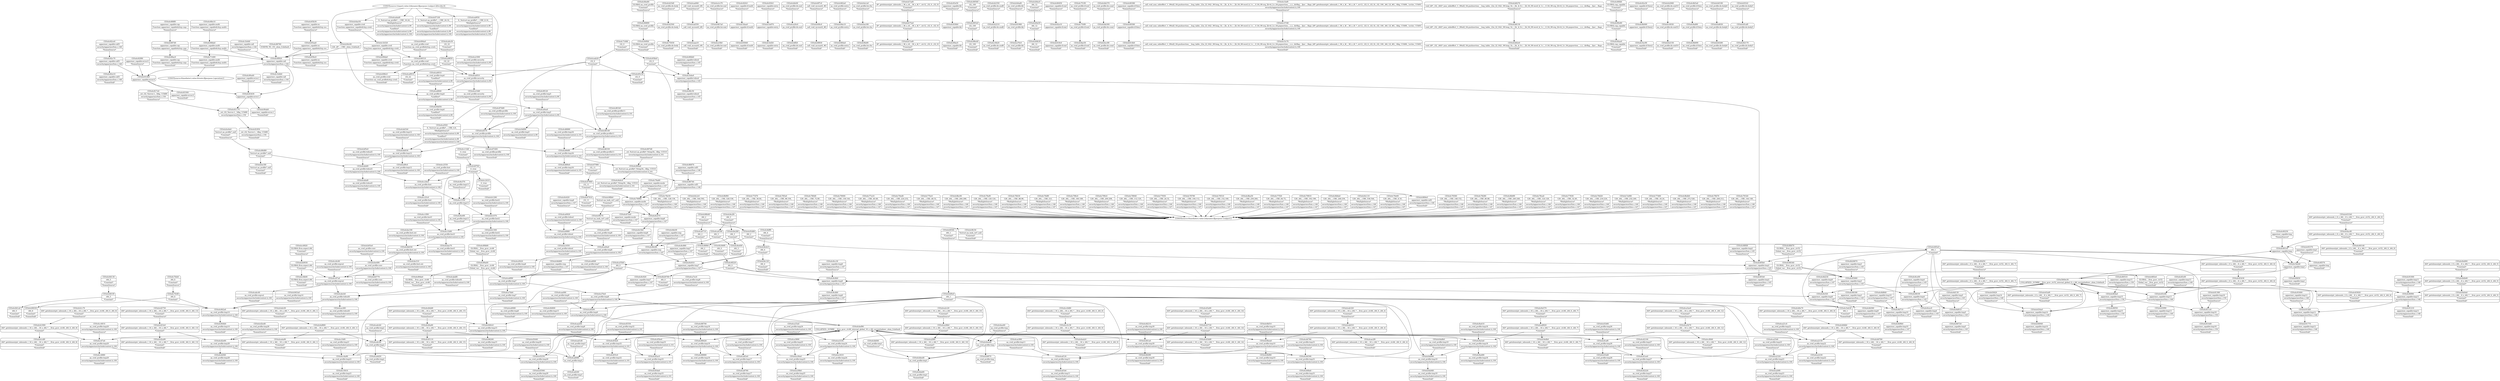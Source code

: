 digraph {
	CE0x4c60140 [shape=record,shape=Mrecord,label="{CE0x4c60140|i64*_getelementptr_inbounds_(_8_x_i64_,_8_x_i64_*___llvm_gcov_ctr52,_i64_0,_i64_0)|*Constant*|*SummSink*}"]
	CE0x4c91210 [shape=record,shape=Mrecord,label="{CE0x4c91210|apparmor_capable:tmp11|security/apparmor/lsm.c,148|*SummSink*}"]
	CE0x4c78940 [shape=record,shape=Mrecord,label="{CE0x4c78940|128:_i64,_:_CRE_112,120_|*MultipleSource*|security/apparmor/lsm.c,146|security/apparmor/lsm.c,147}"]
	CE0x4ca8760 [shape=record,shape=Mrecord,label="{CE0x4ca8760|aa_cred_profile:tmp17|security/apparmor/include/context.h,100|*SummSink*}"]
	CE0x4c78e50 [shape=record,shape=Mrecord,label="{CE0x4c78e50|128:_i64,_:_CRE_128,136_|*MultipleSource*|security/apparmor/lsm.c,146|security/apparmor/lsm.c,147}"]
	CE0x4c6f370 [shape=record,shape=Mrecord,label="{CE0x4c6f370|apparmor_capable:tmp|*SummSink*}"]
	CE0x4cd5550 [shape=record,shape=Mrecord,label="{CE0x4cd5550|aa_cred_profile:tmp32|security/apparmor/include/context.h,101|*SummSource*}"]
	CE0x4ca6fd0 [shape=record,shape=Mrecord,label="{CE0x4ca6fd0|aa_cred_profile:tmp7|security/apparmor/include/context.h,100|*SummSource*}"]
	CE0x4ca3410 [shape=record,shape=Mrecord,label="{CE0x4ca3410|aa_cred_profile:tmp24|security/apparmor/include/context.h,100|*SummSink*}"]
	CE0x4c66890 [shape=record,shape=Mrecord,label="{CE0x4c66890|GLOBAL:aa_cred_profile|*Constant*}"]
	CE0x4cb9db0 [shape=record,shape=Mrecord,label="{CE0x4cb9db0|i64*_getelementptr_inbounds_(_16_x_i64_,_16_x_i64_*___llvm_gcov_ctr46,_i64_0,_i64_9)|*Constant*}"]
	CE0x4c76a60 [shape=record,shape=Mrecord,label="{CE0x4c76a60|apparmor_capable:mode|security/apparmor/lsm.c,147|*SummSource*}"]
	CE0x4cd3560 [shape=record,shape=Mrecord,label="{CE0x4cd3560|aa_cred_profile:tmp29|security/apparmor/include/context.h,100|*SummSink*}"]
	CE0x4c88880 [shape=record,shape=Mrecord,label="{CE0x4c88880|aa_cred_profile:tmp16|security/apparmor/include/context.h,100|*SummSink*}"]
	CE0x4c63430 [shape=record,shape=Mrecord,label="{CE0x4c63430|apparmor_capable:error.1}"]
	CE0x4cb25d0 [shape=record,shape=Mrecord,label="{CE0x4cb25d0|aa_cred_profile:do.body|*SummSource*}"]
	CE0x4c77650 [shape=record,shape=Mrecord,label="{CE0x4c77650|128:_i64,_:_CRE_24,32_|*MultipleSource*|security/apparmor/lsm.c,146|security/apparmor/lsm.c,147}"]
	CE0x4caa940 [shape=record,shape=Mrecord,label="{CE0x4caa940|_call_void_mcount()_#2|*SummSource*}"]
	CE0x4c842a0 [shape=record,shape=Mrecord,label="{CE0x4c842a0|aa_cred_profile:tmp14|security/apparmor/include/context.h,100}"]
	CE0x4c65d80 [shape=record,shape=Mrecord,label="{CE0x4c65d80|i64_2|*Constant*}"]
	CE0x4ca1e70 [shape=record,shape=Mrecord,label="{CE0x4ca1e70|aa_cred_profile:lor.end|*SummSource*}"]
	CE0x4c9e570 [shape=record,shape=Mrecord,label="{CE0x4c9e570|i64*_getelementptr_inbounds_(_16_x_i64_,_16_x_i64_*___llvm_gcov_ctr46,_i64_0,_i64_7)|*Constant*|*SummSource*}"]
	CE0x4c86d80 [shape=record,shape=Mrecord,label="{CE0x4c86d80|%struct.aa_profile*_null|*Constant*}"]
	CE0x4c835a0 [shape=record,shape=Mrecord,label="{CE0x4c835a0|i64*_getelementptr_inbounds_(_8_x_i64_,_8_x_i64_*___llvm_gcov_ctr52,_i64_0,_i64_6)|*Constant*|*SummSource*}"]
	CE0x4c8dd60 [shape=record,shape=Mrecord,label="{CE0x4c8dd60|apparmor_capable:cmp|security/apparmor/lsm.c,147|*SummSink*}"]
	CE0x4c6ae50 [shape=record,shape=Mrecord,label="{CE0x4c6ae50|apparmor_capable:cred|Function::apparmor_capable&Arg::cred::|*SummSource*}"]
	CE0x4ca44a0 [shape=record,shape=Mrecord,label="{CE0x4ca44a0|aa_cred_profile:tmp6|security/apparmor/include/context.h,100}"]
	CE0x4c62fc0 [shape=record,shape=Mrecord,label="{CE0x4c62fc0|apparmor_capable:if.end4|*SummSource*}"]
	CE0x4c5e870 [shape=record,shape=Mrecord,label="{CE0x4c5e870|apparmor_capable:entry}"]
	CE0x4c78790 [shape=record,shape=Mrecord,label="{CE0x4c78790|128:_i64,_:_CRE_104,112_|*MultipleSource*|security/apparmor/lsm.c,146|security/apparmor/lsm.c,147}"]
	CE0x4cc2410 [shape=record,shape=Mrecord,label="{CE0x4cc2410|i1_true|*Constant*|*SummSink*}"]
	CE0x4cbff20 [shape=record,shape=Mrecord,label="{CE0x4cbff20|aa_cred_profile:do.end|*SummSink*}"]
	CE0x4cbe310 [shape=record,shape=Mrecord,label="{CE0x4cbe310|aa_cred_profile:lnot.ext|security/apparmor/include/context.h,100|*SummSink*}"]
	CE0x4c79510 [shape=record,shape=Mrecord,label="{CE0x4c79510|128:_i64,_:_CRE_152,160_|*MultipleSource*|security/apparmor/lsm.c,146|security/apparmor/lsm.c,147}"]
	CE0x4c84fb0 [shape=record,shape=Mrecord,label="{CE0x4c84fb0|GLOBAL:aa_cred_profile|*Constant*|*SummSink*}"]
	CE0x4c869e0 [shape=record,shape=Mrecord,label="{CE0x4c869e0|apparmor_capable:call1|security/apparmor/lsm.c,146|*SummSink*}"]
	CE0x4c8ba50 [shape=record,shape=Mrecord,label="{CE0x4c8ba50|128:_i64,_:_CRE_256,264_|*MultipleSource*|security/apparmor/lsm.c,146|security/apparmor/lsm.c,147}"]
	CE0x4cc4880 [shape=record,shape=Mrecord,label="{CE0x4cc4880|aa_cred_profile:tmp20|security/apparmor/include/context.h,100|*SummSink*}"]
	CE0x4c63620 [shape=record,shape=Mrecord,label="{CE0x4c63620|apparmor_capable:tmp14|security/apparmor/lsm.c,149|*SummSource*}"]
	CE0x4ca4300 [shape=record,shape=Mrecord,label="{CE0x4ca4300|aa_cred_profile:tmp6|security/apparmor/include/context.h,100|*SummSource*}"]
	CE0x4cd6330 [shape=record,shape=Mrecord,label="{CE0x4cd6330|aa_cred_profile:profile11|security/apparmor/include/context.h,101|*SummSink*}"]
	CE0x4c6f4c0 [shape=record,shape=Mrecord,label="{CE0x4c6f4c0|_call_void_mcount()_#2}"]
	CE0x4c664a0 [shape=record,shape=Mrecord,label="{CE0x4c664a0|aa_cred_profile:entry|*SummSink*}"]
	CE0x4ca2f60 [shape=record,shape=Mrecord,label="{CE0x4ca2f60|i64*_getelementptr_inbounds_(_16_x_i64_,_16_x_i64_*___llvm_gcov_ctr46,_i64_0,_i64_10)|*Constant*|*SummSink*}"]
	CE0x4cbd1b0 [shape=record,shape=Mrecord,label="{CE0x4cbd1b0|aa_cred_profile:tmp12|security/apparmor/include/context.h,100|*SummSource*}"]
	CE0x4ca2230 [shape=record,shape=Mrecord,label="{CE0x4ca2230|aa_cred_profile:tmp22|security/apparmor/include/context.h,100|*SummSink*}"]
	CE0x4ca0710 [shape=record,shape=Mrecord,label="{CE0x4ca0710|i64_2|*Constant*}"]
	CE0x4c6cec0 [shape=record,shape=Mrecord,label="{CE0x4c6cec0|apparmor_capable:tmp4|security/apparmor/lsm.c,145|*SummSink*}"]
	CE0x4cd4a60 [shape=record,shape=Mrecord,label="{CE0x4cd4a60|i64*_getelementptr_inbounds_(_16_x_i64_,_16_x_i64_*___llvm_gcov_ctr46,_i64_0,_i64_15)|*Constant*}"]
	CE0x4cb1c70 [shape=record,shape=Mrecord,label="{CE0x4cb1c70|i64*_getelementptr_inbounds_(_16_x_i64_,_16_x_i64_*___llvm_gcov_ctr46,_i64_0,_i64_8)|*Constant*|*SummSource*}"]
	CE0x4cc1f00 [shape=record,shape=Mrecord,label="{CE0x4cc1f00|aa_cred_profile:lnot3|security/apparmor/include/context.h,100|*SummSource*}"]
	CE0x4c6a1a0 [shape=record,shape=Mrecord,label="{CE0x4c6a1a0|aa_cred_profile:lor.rhs|*SummSource*}"]
	CE0x4cc13d0 [shape=record,shape=Mrecord,label="{CE0x4cc13d0|i1_true|*Constant*|*SummSource*}"]
	CE0x4c8d4d0 [shape=record,shape=Mrecord,label="{CE0x4c8d4d0|i64*_getelementptr_inbounds_(_8_x_i64_,_8_x_i64_*___llvm_gcov_ctr52,_i64_0,_i64_5)|*Constant*}"]
	CE0x4cb9760 [shape=record,shape=Mrecord,label="{CE0x4cb9760|i64*_getelementptr_inbounds_(_16_x_i64_,_16_x_i64_*___llvm_gcov_ctr46,_i64_0,_i64_9)|*Constant*|*SummSink*}"]
	CE0x4c77f20 [shape=record,shape=Mrecord,label="{CE0x4c77f20|128:_i64,_:_CRE_64,72_|*MultipleSource*|security/apparmor/lsm.c,146|security/apparmor/lsm.c,147}"]
	CE0x4c681f0 [shape=record,shape=Mrecord,label="{CE0x4c681f0|apparmor_capable:tmp4|security/apparmor/lsm.c,145}"]
	CE0x4cd54e0 [shape=record,shape=Mrecord,label="{CE0x4cd54e0|aa_cred_profile:tmp32|security/apparmor/include/context.h,101}"]
	CE0x4cc4a90 [shape=record,shape=Mrecord,label="{CE0x4cc4a90|aa_cred_profile:tmp21|security/apparmor/include/context.h,100}"]
	CE0x4c8cf20 [shape=record,shape=Mrecord,label="{CE0x4c8cf20|apparmor_capable:tmp9|security/apparmor/lsm.c,147}"]
	CE0x4c90a40 [shape=record,shape=Mrecord,label="{CE0x4c90a40|apparmor_capable:error.1|*SummSource*}"]
	CE0x4cbe190 [shape=record,shape=Mrecord,label="{CE0x4cbe190|aa_cred_profile:lnot.ext|security/apparmor/include/context.h,100|*SummSource*}"]
	CE0x4b266f0 [shape=record,shape=Mrecord,label="{CE0x4b266f0|i64_0|*Constant*|*SummSource*}"]
	CE0x4c6e370 [shape=record,shape=Mrecord,label="{CE0x4c6e370|aa_cred_profile:tmp13|*SummSource*}"]
	CE0x4cb75a0 [shape=record,shape=Mrecord,label="{CE0x4cb75a0|i8*_getelementptr_inbounds_(_36_x_i8_,_36_x_i8_*_.str12,_i32_0,_i32_0)|*Constant*}"]
	CE0x4c6f3e0 [shape=record,shape=Mrecord,label="{CE0x4c6f3e0|i64_1|*Constant*}"]
	CE0x4cbdc00 [shape=record,shape=Mrecord,label="{CE0x4cbdc00|i64*_getelementptr_inbounds_(_16_x_i64_,_16_x_i64_*___llvm_gcov_ctr46,_i64_0,_i64_1)|*Constant*|*SummSource*}"]
	CE0x4c63e50 [shape=record,shape=Mrecord,label="{CE0x4c63e50|apparmor_capable:bb|*SummSource*}"]
	CE0x4c8dc80 [shape=record,shape=Mrecord,label="{CE0x4c8dc80|apparmor_capable:cmp|security/apparmor/lsm.c,147}"]
	CE0x4c71680 [shape=record,shape=Mrecord,label="{CE0x4c71680|i32_0|*Constant*|*SummSource*}"]
	CE0x4c6bf10 [shape=record,shape=Mrecord,label="{CE0x4c6bf10|aa_cred_profile:tmp10|security/apparmor/include/context.h,100|*SummSource*}"]
	CE0x4cbb030 [shape=record,shape=Mrecord,label="{CE0x4cbb030|aa_cred_profile:lnot.ext|security/apparmor/include/context.h,100}"]
	CE0x4cd3250 [shape=record,shape=Mrecord,label="{CE0x4cd3250|aa_cred_profile:tmp29|security/apparmor/include/context.h,100}"]
	CE0x4c81360 [shape=record,shape=Mrecord,label="{CE0x4c81360|apparmor_capable:tmp16|security/apparmor/lsm.c,150|*SummSource*}"]
	CE0x4c630b0 [shape=record,shape=Mrecord,label="{CE0x4c630b0|apparmor_capable:bb}"]
	CE0x4c8c620 [shape=record,shape=Mrecord,label="{CE0x4c8c620|apparmor_capable:tmp6|security/apparmor/lsm.c,147|*SummSource*}"]
	CE0x4c86740 [shape=record,shape=Mrecord,label="{CE0x4c86740|apparmor_capable:call1|security/apparmor/lsm.c,146}"]
	CE0x4cc0c30 [shape=record,shape=Mrecord,label="{CE0x4cc0c30|i64*_getelementptr_inbounds_(_16_x_i64_,_16_x_i64_*___llvm_gcov_ctr46,_i64_0,_i64_0)|*Constant*}"]
	CE0x4c79810 [shape=record,shape=Mrecord,label="{CE0x4c79810|128:_i64,_:_CRE_192,196_|*MultipleSource*|security/apparmor/lsm.c,146|security/apparmor/lsm.c,147}"]
	CE0x4cd2100 [shape=record,shape=Mrecord,label="{CE0x4cd2100|aa_cred_profile:tmp27|security/apparmor/include/context.h,100|*SummSource*}"]
	CE0x4c89560 [shape=record,shape=Mrecord,label="{CE0x4c89560|i32_100|*Constant*|*SummSource*}"]
	CE0x4cb2210 [shape=record,shape=Mrecord,label="{CE0x4cb2210|aa_cred_profile:do.end8}"]
	CE0x4c8b8a0 [shape=record,shape=Mrecord,label="{CE0x4c8b8a0|128:_i64,_:_CRE_248,256_|*MultipleSource*|security/apparmor/lsm.c,146|security/apparmor/lsm.c,147}"]
	CE0x4cbc5f0 [shape=record,shape=Mrecord,label="{CE0x4cbc5f0|%struct.aa_profile*_null|*Constant*|*SummSink*}"]
	CE0x4cd48a0 [shape=record,shape=Mrecord,label="{CE0x4cd48a0|aa_cred_profile:tmp31|security/apparmor/include/context.h,100|*SummSink*}"]
	CE0x4c8e9a0 [shape=record,shape=Mrecord,label="{CE0x4c8e9a0|i64*_getelementptr_inbounds_(_8_x_i64_,_8_x_i64_*___llvm_gcov_ctr52,_i64_0,_i64_5)|*Constant*|*SummSink*}"]
	CE0x4ca39b0 [shape=record,shape=Mrecord,label="{CE0x4ca39b0|aa_cred_profile:tmp25|security/apparmor/include/context.h,100|*SummSink*}"]
	CE0x4cac260 [shape=record,shape=Mrecord,label="{CE0x4cac260|aa_cred_profile:tobool4|security/apparmor/include/context.h,100|*SummSink*}"]
	CE0x4cb0ad0 [shape=record,shape=Mrecord,label="{CE0x4cb0ad0|aa_cred_profile:bb|*SummSource*}"]
	CE0x4c7feb0 [shape=record,shape=Mrecord,label="{CE0x4c7feb0|i64_6|*Constant*|*SummSource*}"]
	CE0x4ca10d0 [shape=record,shape=Mrecord,label="{CE0x4ca10d0|aa_cred_profile:security|security/apparmor/include/context.h,99|*SummSink*}"]
	CE0x4cd5110 [shape=record,shape=Mrecord,label="{CE0x4cd5110|i64*_getelementptr_inbounds_(_16_x_i64_,_16_x_i64_*___llvm_gcov_ctr46,_i64_0,_i64_15)|*Constant*|*SummSink*}"]
	CE0x4c658e0 [shape=record,shape=Mrecord,label="{CE0x4c658e0|i32_0|*Constant*}"]
	CE0x4cbf700 [shape=record,shape=Mrecord,label="{CE0x4cbf700|i1_true|*Constant*}"]
	CE0x4c687d0 [shape=record,shape=Mrecord,label="{CE0x4c687d0|apparmor_capable:cap|Function::apparmor_capable&Arg::cap::}"]
	CE0x4ca2150 [shape=record,shape=Mrecord,label="{CE0x4ca2150|aa_cred_profile:tmp22|security/apparmor/include/context.h,100}"]
	CE0x4cb9b30 [shape=record,shape=Mrecord,label="{CE0x4cb9b30|i64_12|*Constant*|*SummSink*}"]
	CE0x4c8c110 [shape=record,shape=Mrecord,label="{CE0x4c8c110|128:_i64,_:_CRE_536,544_|*MultipleSource*|security/apparmor/lsm.c,146|security/apparmor/lsm.c,147}"]
	CE0x4c618c0 [shape=record,shape=Mrecord,label="{CE0x4c618c0|apparmor_capable:if.end|*SummSink*}"]
	CE0x4cd2f40 [shape=record,shape=Mrecord,label="{CE0x4cd2f40|aa_cred_profile:tmp28|security/apparmor/include/context.h,100|*SummSink*}"]
	CE0x4cd2220 [shape=record,shape=Mrecord,label="{CE0x4cd2220|aa_cred_profile:tmp27|security/apparmor/include/context.h,100|*SummSink*}"]
	CE0x4cd61b0 [shape=record,shape=Mrecord,label="{CE0x4cd61b0|aa_cred_profile:profile11|security/apparmor/include/context.h,101|*SummSource*}"]
	CE0x4c8a410 [shape=record,shape=Mrecord,label="{CE0x4c8a410|aa_cred_profile:tmp18|security/apparmor/include/context.h,100|*SummSource*}"]
	CE0x4c62a10 [shape=record,shape=Mrecord,label="{CE0x4c62a10|apparmor_capable:if.end}"]
	CE0x4cd64f0 [shape=record,shape=Mrecord,label="{CE0x4cd64f0|aa_cred_profile:tmp34|security/apparmor/include/context.h,101}"]
	CE0x4c8e800 [shape=record,shape=Mrecord,label="{CE0x4c8e800|i64*_getelementptr_inbounds_(_8_x_i64_,_8_x_i64_*___llvm_gcov_ctr52,_i64_0,_i64_5)|*Constant*|*SummSource*}"]
	CE0x4c65c30 [shape=record,shape=Mrecord,label="{CE0x4c65c30|i32_0|*Constant*|*SummSink*}"]
	CE0x4cd4780 [shape=record,shape=Mrecord,label="{CE0x4cd4780|aa_cred_profile:tmp31|security/apparmor/include/context.h,100|*SummSource*}"]
	CE0x4ca9080 [shape=record,shape=Mrecord,label="{CE0x4ca9080|aa_cred_profile:tmp8|security/apparmor/include/context.h,100|*SummSink*}"]
	CE0x4c801f0 [shape=record,shape=Mrecord,label="{CE0x4c801f0|i64_5|*Constant*}"]
	CE0x4c76e60 [shape=record,shape=Mrecord,label="{CE0x4c76e60|128:_i64,_:_CRE_8,16_|*MultipleSource*|security/apparmor/lsm.c,146|security/apparmor/lsm.c,147}"]
	CE0x4c750f0 [shape=record,shape=Mrecord,label="{CE0x4c750f0|aa_cred_profile:if.end}"]
	CE0x4cbb370 [shape=record,shape=Mrecord,label="{CE0x4cbb370|aa_cred_profile:do.cond|*SummSource*}"]
	CE0x4cb0930 [shape=record,shape=Mrecord,label="{CE0x4cb0930|GLOBAL:llvm.expect.i64|*Constant*}"]
	CE0x4ca6f60 [shape=record,shape=Mrecord,label="{CE0x4ca6f60|aa_cred_profile:tmp7|security/apparmor/include/context.h,100}"]
	CE0x4c1b440 [shape=record,shape=Mrecord,label="{CE0x4c1b440|apparmor_capable:call|security/apparmor/lsm.c,144|*SummSource*}"]
	CE0x4c634a0 [shape=record,shape=Mrecord,label="{CE0x4c634a0|apparmor_capable:tmp14|security/apparmor/lsm.c,149}"]
	CE0x4c6f5b0 [shape=record,shape=Mrecord,label="{CE0x4c6f5b0|apparmor_capable:tmp2|security/apparmor/lsm.c,145}"]
	CE0x4c69ac0 [shape=record,shape=Mrecord,label="{CE0x4c69ac0|apparmor_capable:bb|*SummSink*}"]
	CE0x4c81850 [shape=record,shape=Mrecord,label="{CE0x4c81850|_ret_i32_%error.1,_!dbg_!15489|security/apparmor/lsm.c,150|*SummSink*}"]
	CE0x4c614b0 [shape=record,shape=Mrecord,label="{CE0x4c614b0|apparmor_capable:if.then|*SummSink*}"]
	CE0x4c88420 [shape=record,shape=Mrecord,label="{CE0x4c88420|aa_cred_profile:tmp16|security/apparmor/include/context.h,100}"]
	CE0x4c696c0 [shape=record,shape=Mrecord,label="{CE0x4c696c0|aa_cred_profile:cred|Function::aa_cred_profile&Arg::cred::|*SummSink*}"]
	CE0x4c688f0 [shape=record,shape=Mrecord,label="{CE0x4c688f0|apparmor_capable:cap|Function::apparmor_capable&Arg::cap::|*SummSource*}"]
	CE0x4cd6880 [shape=record,shape=Mrecord,label="{CE0x4cd6880|aa_cred_profile:tmp34|security/apparmor/include/context.h,101|*SummSource*}"]
	CE0x4c84130 [shape=record,shape=Mrecord,label="{CE0x4c84130|i64_5|*Constant*|*SummSource*}"]
	CE0x4c8cc30 [shape=record,shape=Mrecord,label="{CE0x4c8cc30|apparmor_capable:tmp8|security/apparmor/lsm.c,147|*SummSource*}"]
	CE0x4cc5af0 [shape=record,shape=Mrecord,label="{CE0x4cc5af0|_call_void_asm_sideeffect_1:_09ud2_0A.pushsection___bug_table,_22a_22_0A2:_09.long_1b_-_2b,_$_0:c_-_2b_0A_09.word_$_1:c_,_0_0A_09.org_2b+$_2:c_0A.popsection_,_i,i,i,_dirflag_,_fpsr_,_flags_(i8*_getelementptr_inbounds_(_36_x_i8_,_36_x_i8_*_.str12,_i32_0,_i32_0),_i32_100,_i64_12)_#2,_!dbg_!15490,_!srcloc_!15493|security/apparmor/include/context.h,100|*SummSource*}"]
	CE0x4ca0880 [shape=record,shape=Mrecord,label="{CE0x4ca0880|aa_cred_profile:tobool|security/apparmor/include/context.h,100}"]
	CE0x4c8a9d0 [shape=record,shape=Mrecord,label="{CE0x4c8a9d0|aa_cred_profile:tmp19|security/apparmor/include/context.h,100|*SummSink*}"]
	CE0x4c6acd0 [shape=record,shape=Mrecord,label="{CE0x4c6acd0|i64*_getelementptr_inbounds_(_8_x_i64_,_8_x_i64_*___llvm_gcov_ctr52,_i64_0,_i64_0)|*Constant*}"]
	CE0x4cab320 [shape=record,shape=Mrecord,label="{CE0x4cab320|i64*_getelementptr_inbounds_(_16_x_i64_,_16_x_i64_*___llvm_gcov_ctr46,_i64_0,_i64_4)|*Constant*|*SummSource*}"]
	CE0x4cc6b00 [shape=record,shape=Mrecord,label="{CE0x4cc6b00|GLOBAL:llvm.expect.i64|*Constant*|*SummSink*}"]
	CE0x4cb82e0 [shape=record,shape=Mrecord,label="{CE0x4cb82e0|void_(i8*,_i32,_i64)*_asm_sideeffect_1:_09ud2_0A.pushsection___bug_table,_22a_22_0A2:_09.long_1b_-_2b,_$_0:c_-_2b_0A_09.word_$_1:c_,_0_0A_09.org_2b+$_2:c_0A.popsection_,_i,i,i,_dirflag_,_fpsr_,_flags_|*SummSink*}"]
	CE0x4c83f00 [shape=record,shape=Mrecord,label="{CE0x4c83f00|apparmor_capable:tmp13|security/apparmor/lsm.c,149|*SummSink*}"]
	CE0x4c8a8b0 [shape=record,shape=Mrecord,label="{CE0x4c8a8b0|aa_cred_profile:tmp19|security/apparmor/include/context.h,100|*SummSource*}"]
	CE0x4c79360 [shape=record,shape=Mrecord,label="{CE0x4c79360|128:_i64,_:_CRE_148,152_|*MultipleSource*|security/apparmor/lsm.c,146|security/apparmor/lsm.c,147}"]
	CE0x4ca9910 [shape=record,shape=Mrecord,label="{CE0x4ca9910|i32_22|*Constant*|*SummSink*}"]
	CE0x4c6f1b0 [shape=record,shape=Mrecord,label="{CE0x4c6f1b0|apparmor_capable:tmp2|security/apparmor/lsm.c,145|*SummSink*}"]
	CE0x4cd4210 [shape=record,shape=Mrecord,label="{CE0x4cd4210|aa_cred_profile:tmp30|security/apparmor/include/context.h,100|*SummSource*}"]
	CE0x4c69da0 [shape=record,shape=Mrecord,label="{CE0x4c69da0|apparmor_capable:cred|Function::apparmor_capable&Arg::cred::|*SummSink*}"]
	CE0x4c69fd0 [shape=record,shape=Mrecord,label="{CE0x4c69fd0|GLOBAL:cap_capable|*Constant*|*SummSource*}"]
	CE0x4c8cdb0 [shape=record,shape=Mrecord,label="{CE0x4c8cdb0|apparmor_capable:tmp8|security/apparmor/lsm.c,147|*SummSink*}"]
	CE0x4ca25d0 [shape=record,shape=Mrecord,label="{CE0x4ca25d0|aa_cred_profile:tmp23|security/apparmor/include/context.h,100|*SummSource*}"]
	CE0x4c6b060 [shape=record,shape=Mrecord,label="{CE0x4c6b060|apparmor_capable:if.then2}"]
	CE0x4c8c6b0 [shape=record,shape=Mrecord,label="{CE0x4c8c6b0|apparmor_capable:tmp8|security/apparmor/lsm.c,147}"]
	CE0x4c68da0 [shape=record,shape=Mrecord,label="{CE0x4c68da0|apparmor_capable:audit|Function::apparmor_capable&Arg::audit::}"]
	CE0x4cd5be0 [shape=record,shape=Mrecord,label="{CE0x4cd5be0|aa_cred_profile:tmp33|security/apparmor/include/context.h,101|*SummSource*}"]
	CE0x4b26760 [shape=record,shape=Mrecord,label="{CE0x4b26760|i64_0|*Constant*|*SummSink*}"]
	CE0x4c6fa90 [shape=record,shape=Mrecord,label="{CE0x4c6fa90|aa_cred_profile:lor.rhs|*SummSink*}"]
	"CONST[source:0(mediator),value:2(dynamic)][purpose:{subject}]"
	CE0x4cb9ac0 [shape=record,shape=Mrecord,label="{CE0x4cb9ac0|i64_12|*Constant*|*SummSource*}"]
	CE0x4c60580 [shape=record,shape=Mrecord,label="{CE0x4c60580|apparmor_capable:if.then}"]
	CE0x4cbae70 [shape=record,shape=Mrecord,label="{CE0x4cbae70|aa_cred_profile:lnot3|security/apparmor/include/context.h,100|*SummSink*}"]
	CE0x4c83cf0 [shape=record,shape=Mrecord,label="{CE0x4c83cf0|apparmor_capable:tmp13|security/apparmor/lsm.c,149|*SummSource*}"]
	CE0x4c89da0 [shape=record,shape=Mrecord,label="{CE0x4c89da0|GLOBAL:__llvm_gcov_ctr46|Global_var:__llvm_gcov_ctr46|*SummSink*}"]
	CE0x4c5daa0 [shape=record,shape=Mrecord,label="{CE0x4c5daa0|apparmor_capable:if.end4}"]
	CE0x4c8c920 [shape=record,shape=Mrecord,label="{CE0x4c8c920|apparmor_capable:tmp7|security/apparmor/lsm.c,147|*SummSink*}"]
	CE0x4c66510 [shape=record,shape=Mrecord,label="{CE0x4c66510|aa_cred_profile:cred|Function::aa_cred_profile&Arg::cred::}"]
	CE0x4c6f300 [shape=record,shape=Mrecord,label="{CE0x4c6f300|i64_1|*Constant*|*SummSource*}"]
	CE0x4c6ce00 [shape=record,shape=Mrecord,label="{CE0x4c6ce00|apparmor_capable:tmp4|security/apparmor/lsm.c,145|*SummSource*}"]
	CE0x4cd3dd0 [shape=record,shape=Mrecord,label="{CE0x4cd3dd0|i64*_getelementptr_inbounds_(_16_x_i64_,_16_x_i64_*___llvm_gcov_ctr46,_i64_0,_i64_14)|*Constant*|*SummSink*}"]
	CE0x4c80030 [shape=record,shape=Mrecord,label="{CE0x4c80030|i64_6|*Constant*|*SummSink*}"]
	CE0x4ca5f20 [shape=record,shape=Mrecord,label="{CE0x4ca5f20|0:_%struct.aa_profile*,_:_CRE_0,8_|*MultipleSource*|security/apparmor/include/context.h,99|*LoadInst*|security/apparmor/include/context.h,99|security/apparmor/include/context.h,100}"]
	CE0x4cadad0 [shape=record,shape=Mrecord,label="{CE0x4cadad0|0:_%struct.aa_profile*,_:_CRE_16,24_|*MultipleSource*|security/apparmor/include/context.h,99|*LoadInst*|security/apparmor/include/context.h,99|security/apparmor/include/context.h,100}"]
	CE0x4c844b0 [shape=record,shape=Mrecord,label="{CE0x4c844b0|aa_cred_profile:tmp14|security/apparmor/include/context.h,100|*SummSink*}"]
	CE0x4c6f830 [shape=record,shape=Mrecord,label="{CE0x4c6f830|_call_void_mcount()_#2|*SummSink*}"]
	CE0x4ca1fb0 [shape=record,shape=Mrecord,label="{CE0x4ca1fb0|aa_cred_profile:lor.end|*SummSink*}"]
	CE0x4c65aa0 [shape=record,shape=Mrecord,label="{CE0x4c65aa0|apparmor_capable:ns|Function::apparmor_capable&Arg::ns::}"]
	CE0x4cb9a50 [shape=record,shape=Mrecord,label="{CE0x4cb9a50|i64_12|*Constant*}"]
	CE0x4cafad0 [shape=record,shape=Mrecord,label="{CE0x4cafad0|aa_cred_profile:tobool1|security/apparmor/include/context.h,100|*SummSink*}"]
	CE0x4cc6c60 [shape=record,shape=Mrecord,label="{CE0x4cc6c60|aa_cred_profile:expval|security/apparmor/include/context.h,100|*SummSource*}"]
	CE0x4c65bc0 [shape=record,shape=Mrecord,label="{CE0x4c65bc0|apparmor_capable:ns|Function::apparmor_capable&Arg::ns::|*SummSink*}"]
	CE0x4ca6910 [shape=record,shape=Mrecord,label="{CE0x4ca6910|aa_cred_profile:tmp4|*LoadInst*|security/apparmor/include/context.h,99|*SummSource*}"]
	CE0x4cc6920 [shape=record,shape=Mrecord,label="{CE0x4cc6920|GLOBAL:llvm.expect.i64|*Constant*|*SummSource*}"]
	CE0x4c5eb30 [shape=record,shape=Mrecord,label="{CE0x4c5eb30|i64_1|*Constant*|*SummSink*}"]
	CE0x4cad080 [shape=record,shape=Mrecord,label="{CE0x4cad080|aa_cred_profile:tmp3}"]
	CE0x4cc0030 [shape=record,shape=Mrecord,label="{CE0x4cc0030|aa_cred_profile:do.end10}"]
	CE0x4c78280 [shape=record,shape=Mrecord,label="{CE0x4c78280|128:_i64,_:_CRE_80,88_|*MultipleSource*|security/apparmor/lsm.c,146|security/apparmor/lsm.c,147}"]
	CE0x4cb0770 [shape=record,shape=Mrecord,label="{CE0x4cb0770|aa_cred_profile:conv|security/apparmor/include/context.h,100|*SummSink*}"]
	CE0x4c80510 [shape=record,shape=Mrecord,label="{CE0x4c80510|apparmor_capable:tmp15|security/apparmor/lsm.c,150|*SummSource*}"]
	CE0x4cc5610 [shape=record,shape=Mrecord,label="{CE0x4cc5610|aa_cred_profile:tmp21|security/apparmor/include/context.h,100|*SummSink*}"]
	CE0x4c82ce0 [shape=record,shape=Mrecord,label="{CE0x4c82ce0|apparmor_capable:call3|security/apparmor/lsm.c,148|*SummSource*}"]
	CE0x4c87b80 [shape=record,shape=Mrecord,label="{CE0x4c87b80|aa_cred_profile:profile|security/apparmor/include/context.h,100|*SummSource*}"]
	CE0x4cc1b80 [shape=record,shape=Mrecord,label="{CE0x4cc1b80|aa_cred_profile:lnot3|security/apparmor/include/context.h,100}"]
	CE0x4c89b80 [shape=record,shape=Mrecord,label="{CE0x4c89b80|GLOBAL:__llvm_gcov_ctr46|Global_var:__llvm_gcov_ctr46|*SummSource*}"]
	CE0x4c65370 [shape=record,shape=Mrecord,label="{CE0x4c65370|apparmor_capable:tmp1|*SummSource*}"]
	CE0x4cd1af0 [shape=record,shape=Mrecord,label="{CE0x4cd1af0|aa_cred_profile:tmp26|security/apparmor/include/context.h,100}"]
	CE0x4cabdf0 [shape=record,shape=Mrecord,label="{CE0x4cabdf0|aa_cred_profile:tobool4|security/apparmor/include/context.h,100|*SummSource*}"]
	CE0x4c8dff0 [shape=record,shape=Mrecord,label="{CE0x4c8dff0|i64_4|*Constant*|*SummSource*}"]
	CE0x4c8dcf0 [shape=record,shape=Mrecord,label="{CE0x4c8dcf0|apparmor_capable:cmp|security/apparmor/lsm.c,147|*SummSource*}"]
	CE0x4caaa10 [shape=record,shape=Mrecord,label="{CE0x4caaa10|_call_void_mcount()_#2|*SummSink*}"]
	CE0x4cb1df0 [shape=record,shape=Mrecord,label="{CE0x4cb1df0|i64*_getelementptr_inbounds_(_16_x_i64_,_16_x_i64_*___llvm_gcov_ctr46,_i64_0,_i64_8)|*Constant*|*SummSink*}"]
	CE0x4c8b6f0 [shape=record,shape=Mrecord,label="{CE0x4c8b6f0|128:_i64,_:_CRE_240,248_|*MultipleSource*|security/apparmor/lsm.c,146|security/apparmor/lsm.c,147}"]
	CE0x4c78ca0 [shape=record,shape=Mrecord,label="{CE0x4c78ca0|128:_i64,_:_CRE_124,128_|*MultipleSource*|security/apparmor/lsm.c,146|security/apparmor/lsm.c,147}"]
	CE0x4c8e120 [shape=record,shape=Mrecord,label="{CE0x4c8e120|i64_4|*Constant*|*SummSink*}"]
	CE0x4c75030 [shape=record,shape=Mrecord,label="{CE0x4c75030|aa_cred_profile:do.body|*SummSink*}"]
	CE0x4c5ef20 [shape=record,shape=Mrecord,label="{CE0x4c5ef20|apparmor_capable:entry|*SummSink*}"]
	CE0x4ca0ea0 [shape=record,shape=Mrecord,label="{CE0x4ca0ea0|aa_cred_profile:tmp5|security/apparmor/include/context.h,99}"]
	CE0x4cd2a90 [shape=record,shape=Mrecord,label="{CE0x4cd2a90|i64*_getelementptr_inbounds_(_16_x_i64_,_16_x_i64_*___llvm_gcov_ctr46,_i64_0,_i64_13)|*Constant*|*SummSink*}"]
	CE0x4c68340 [shape=record,shape=Mrecord,label="{CE0x4c68340|GLOBAL:__llvm_gcov_ctr52|Global_var:__llvm_gcov_ctr52}"]
	CE0x4c6d130 [shape=record,shape=Mrecord,label="{CE0x4c6d130|apparmor_capable:tmp5|security/apparmor/lsm.c,145|*SummSource*}"]
	CE0x4c77830 [shape=record,shape=Mrecord,label="{CE0x4c77830|128:_i64,_:_CRE_32,40_|*MultipleSource*|security/apparmor/lsm.c,146|security/apparmor/lsm.c,147}"]
	CE0x4ca7bb0 [shape=record,shape=Mrecord,label="{CE0x4ca7bb0|aa_cred_profile:tmp7|security/apparmor/include/context.h,100|*SummSink*}"]
	CE0x4c6b690 [shape=record,shape=Mrecord,label="{CE0x4c6b690|aa_cred_profile:if.then|*SummSink*}"]
	CE0x4ca26f0 [shape=record,shape=Mrecord,label="{CE0x4ca26f0|aa_cred_profile:tmp23|security/apparmor/include/context.h,100|*SummSink*}"]
	CE0x4c68fd0 [shape=record,shape=Mrecord,label="{CE0x4c68fd0|apparmor_capable:tmp2|security/apparmor/lsm.c,145|*SummSource*}"]
	CE0x4cd2ed0 [shape=record,shape=Mrecord,label="{CE0x4cd2ed0|aa_cred_profile:tmp28|security/apparmor/include/context.h,100|*SummSource*}"]
	CE0x4ca1000 [shape=record,shape=Mrecord,label="{CE0x4ca1000|aa_cred_profile:security|security/apparmor/include/context.h,99|*SummSource*}"]
	CE0x4c8e280 [shape=record,shape=Mrecord,label="{CE0x4c8e280|i64_3|*Constant*}"]
	CE0x4cbfe00 [shape=record,shape=Mrecord,label="{CE0x4cbfe00|aa_cred_profile:do.end|*SummSource*}"]
	CE0x4caf370 [shape=record,shape=Mrecord,label="{CE0x4caf370|aa_cred_profile:profile|security/apparmor/include/context.h,100}"]
	CE0x4c804a0 [shape=record,shape=Mrecord,label="{CE0x4c804a0|apparmor_capable:tmp15|security/apparmor/lsm.c,150}"]
	CE0x4cc4810 [shape=record,shape=Mrecord,label="{CE0x4cc4810|aa_cred_profile:tmp20|security/apparmor/include/context.h,100|*SummSource*}"]
	CE0x4cb2150 [shape=record,shape=Mrecord,label="{CE0x4cb2150|aa_cred_profile:do.end10|*SummSink*}"]
	CE0x4c6bf80 [shape=record,shape=Mrecord,label="{CE0x4c6bf80|aa_cred_profile:tmp10|security/apparmor/include/context.h,100|*SummSink*}"]
	CE0x4cb2500 [shape=record,shape=Mrecord,label="{CE0x4cb2500|aa_cred_profile:do.body}"]
	CE0x4ca1650 [shape=record,shape=Mrecord,label="{CE0x4ca1650|aa_cred_profile:tobool|security/apparmor/include/context.h,100|*SummSink*}"]
	CE0x4ca0920 [shape=record,shape=Mrecord,label="{CE0x4ca0920|aa_cred_profile:tobool|security/apparmor/include/context.h,100|*SummSource*}"]
	CE0x4c811e0 [shape=record,shape=Mrecord,label="{CE0x4c811e0|apparmor_capable:tmp16|security/apparmor/lsm.c,150}"]
	CE0x4caab20 [shape=record,shape=Mrecord,label="{CE0x4caab20|i32_0|*Constant*}"]
	CE0x4cc25c0 [shape=record,shape=Mrecord,label="{CE0x4cc25c0|aa_cred_profile:lnot|security/apparmor/include/context.h,100|*SummSink*}"]
	CE0x4c60450 [shape=record,shape=Mrecord,label="{CE0x4c60450|apparmor_capable:if.end|*SummSource*}"]
	CE0x4c9f8b0 [shape=record,shape=Mrecord,label="{CE0x4c9f8b0|%struct.aa_task_cxt*_null|*Constant*|*SummSource*}"]
	CE0x4cd4dd0 [shape=record,shape=Mrecord,label="{CE0x4cd4dd0|i64*_getelementptr_inbounds_(_16_x_i64_,_16_x_i64_*___llvm_gcov_ctr46,_i64_0,_i64_15)|*Constant*|*SummSource*}"]
	CE0x4c79d20 [shape=record,shape=Mrecord,label="{CE0x4c79d20|128:_i64,_:_CRE_216,224_|*MultipleSource*|security/apparmor/lsm.c,146|security/apparmor/lsm.c,147}"]
	CE0x4c71400 [shape=record,shape=Mrecord,label="{CE0x4c71400|apparmor_capable:audit|Function::apparmor_capable&Arg::audit::|*SummSink*}"]
	CE0x4c9dd50 [shape=record,shape=Mrecord,label="{CE0x4c9dd50|aa_cred_profile:tmp4|*LoadInst*|security/apparmor/include/context.h,99|*SummSink*}"]
	CE0x4c841a0 [shape=record,shape=Mrecord,label="{CE0x4c841a0|i64_5|*Constant*|*SummSink*}"]
	CE0x4c83430 [shape=record,shape=Mrecord,label="{CE0x4c83430|i64*_getelementptr_inbounds_(_8_x_i64_,_8_x_i64_*___llvm_gcov_ctr52,_i64_0,_i64_6)|*Constant*}"]
	CE0x4c81980 [shape=record,shape=Mrecord,label="{CE0x4c81980|aa_cred_profile:bb}"]
	CE0x4ca36a0 [shape=record,shape=Mrecord,label="{CE0x4ca36a0|aa_cred_profile:tmp25|security/apparmor/include/context.h,100}"]
	CE0x4c7a080 [shape=record,shape=Mrecord,label="{CE0x4c7a080|128:_i64,_:_CRE_232,240_|*MultipleSource*|security/apparmor/lsm.c,146|security/apparmor/lsm.c,147}"]
	CE0x4c77460 [shape=record,shape=Mrecord,label="{CE0x4c77460|128:_i64,_:_CRE_16,24_|*MultipleSource*|security/apparmor/lsm.c,146|security/apparmor/lsm.c,147}"]
	CE0x4ca20c0 [shape=record,shape=Mrecord,label="{CE0x4ca20c0|aa_cred_profile:do.end}"]
	CE0x4cab010 [shape=record,shape=Mrecord,label="{CE0x4cab010|i64*_getelementptr_inbounds_(_16_x_i64_,_16_x_i64_*___llvm_gcov_ctr46,_i64_0,_i64_4)|*Constant*}"]
	CE0x4ca3b70 [shape=record,shape=Mrecord,label="{CE0x4ca3b70|i64*_getelementptr_inbounds_(_16_x_i64_,_16_x_i64_*___llvm_gcov_ctr46,_i64_0,_i64_12)|*Constant*}"]
	CE0x4c8bdb0 [shape=record,shape=Mrecord,label="{CE0x4c8bdb0|128:_i64,_:_CRE_272,528_|*MultipleSource*|security/apparmor/lsm.c,146|security/apparmor/lsm.c,147}"]
	CE0x4cb9e70 [shape=record,shape=Mrecord,label="{CE0x4cb9e70|i64*_getelementptr_inbounds_(_16_x_i64_,_16_x_i64_*___llvm_gcov_ctr46,_i64_0,_i64_9)|*Constant*|*SummSource*}"]
	CE0x4c79b70 [shape=record,shape=Mrecord,label="{CE0x4c79b70|128:_i64,_:_CRE_208,212_|*MultipleSource*|security/apparmor/lsm.c,146|security/apparmor/lsm.c,147}"]
	CE0x4c9e8b0 [shape=record,shape=Mrecord,label="{CE0x4c9e8b0|i64*_getelementptr_inbounds_(_16_x_i64_,_16_x_i64_*___llvm_gcov_ctr46,_i64_0,_i64_7)|*Constant*|*SummSink*}"]
	CE0x4c82c70 [shape=record,shape=Mrecord,label="{CE0x4c82c70|apparmor_capable:call3|security/apparmor/lsm.c,148}"]
	CE0x4c7fc60 [shape=record,shape=Mrecord,label="{CE0x4c7fc60|i64_6|*Constant*}"]
	CE0x4cc1550 [shape=record,shape=Mrecord,label="{CE0x4cc1550|aa_cred_profile:tmp13}"]
	CE0x4ca2c20 [shape=record,shape=Mrecord,label="{CE0x4ca2c20|i64*_getelementptr_inbounds_(_16_x_i64_,_16_x_i64_*___llvm_gcov_ctr46,_i64_0,_i64_10)|*Constant*|*SummSource*}"]
	CE0x4c8ae50 [shape=record,shape=Mrecord,label="{CE0x4c8ae50|aa_cred_profile:if.end|*SummSink*}"]
	CE0x4c67980 [shape=record,shape=Mrecord,label="{CE0x4c67980|i32_11|*Constant*|*SummSource*}"]
	CE0x4ca4a90 [shape=record,shape=Mrecord,label="{CE0x4ca4a90|i64*_getelementptr_inbounds_(_16_x_i64_,_16_x_i64_*___llvm_gcov_ctr46,_i64_0,_i64_1)|*Constant*|*SummSink*}"]
	CE0x4c893e0 [shape=record,shape=Mrecord,label="{CE0x4c893e0|i32_100|*Constant*}"]
	CE0x4cd5ac0 [shape=record,shape=Mrecord,label="{CE0x4cd5ac0|aa_cred_profile:tmp33|security/apparmor/include/context.h,101}"]
	CE0x4c80f30 [shape=record,shape=Mrecord,label="{CE0x4c80f30|apparmor_capable:tmp15|security/apparmor/lsm.c,150|*SummSink*}"]
	CE0x4ca28b0 [shape=record,shape=Mrecord,label="{CE0x4ca28b0|i64*_getelementptr_inbounds_(_16_x_i64_,_16_x_i64_*___llvm_gcov_ctr46,_i64_0,_i64_10)|*Constant*}"]
	CE0x4cc0d80 [shape=record,shape=Mrecord,label="{CE0x4cc0d80|i64*_getelementptr_inbounds_(_16_x_i64_,_16_x_i64_*___llvm_gcov_ctr46,_i64_0,_i64_0)|*Constant*|*SummSource*}"]
	CE0x4ca4cb0 [shape=record,shape=Mrecord,label="{CE0x4ca4cb0|aa_cred_profile:tmp2|*SummSource*}"]
	CE0x4ca70e0 [shape=record,shape=Mrecord,label="{CE0x4ca70e0|aa_cred_profile:tmp8|security/apparmor/include/context.h,100}"]
	CE0x4cbee60 [shape=record,shape=Mrecord,label="{CE0x4cbee60|aa_cred_profile:tmp|*SummSource*}"]
	CE0x4ca33a0 [shape=record,shape=Mrecord,label="{CE0x4ca33a0|aa_cred_profile:tmp24|security/apparmor/include/context.h,100|*SummSource*}"]
	CE0x4cd1b60 [shape=record,shape=Mrecord,label="{CE0x4cd1b60|aa_cred_profile:tmp26|security/apparmor/include/context.h,100|*SummSource*}"]
	CE0x4cd69e0 [shape=record,shape=Mrecord,label="{CE0x4cd69e0|aa_cred_profile:tmp34|security/apparmor/include/context.h,101|*SummSink*}"]
	CE0x4c84e80 [shape=record,shape=Mrecord,label="{CE0x4c84e80|GLOBAL:aa_cred_profile|*Constant*|*SummSource*}"]
	CE0x4cb8270 [shape=record,shape=Mrecord,label="{CE0x4cb8270|void_(i8*,_i32,_i64)*_asm_sideeffect_1:_09ud2_0A.pushsection___bug_table,_22a_22_0A2:_09.long_1b_-_2b,_$_0:c_-_2b_0A_09.word_$_1:c_,_0_0A_09.org_2b+$_2:c_0A.popsection_,_i,i,i,_dirflag_,_fpsr_,_flags_|*SummSource*}"]
	CE0x4c91460 [shape=record,shape=Mrecord,label="{CE0x4c91460|apparmor_capable:error.0}"]
	CE0x4cd4590 [shape=record,shape=Mrecord,label="{CE0x4cd4590|aa_cred_profile:tmp31|security/apparmor/include/context.h,100}"]
	CE0x4c699a0 [shape=record,shape=Mrecord,label="{CE0x4c699a0|_ret_%struct.aa_profile*_%tmp34,_!dbg_!15510|security/apparmor/include/context.h,101}"]
	CE0x4c8e2f0 [shape=record,shape=Mrecord,label="{CE0x4c8e2f0|i64_3|*Constant*|*SummSource*}"]
	CE0x4c82e10 [shape=record,shape=Mrecord,label="{CE0x4c82e10|apparmor_capable:call3|security/apparmor/lsm.c,148|*SummSink*}"]
	CE0x4cbcc90 [shape=record,shape=Mrecord,label="{CE0x4cbcc90|aa_cred_profile:do.cond|*SummSink*}"]
	CE0x4cb0280 [shape=record,shape=Mrecord,label="{CE0x4cb0280|aa_cred_profile:do.body6|*SummSink*}"]
	CE0x4c791b0 [shape=record,shape=Mrecord,label="{CE0x4c791b0|128:_i64,_:_CRE_144,148_|*MultipleSource*|security/apparmor/lsm.c,146|security/apparmor/lsm.c,147}"]
	CE0x4cbbed0 [shape=record,shape=Mrecord,label="{CE0x4cbbed0|aa_cred_profile:tmp1}"]
	CE0x4ca9850 [shape=record,shape=Mrecord,label="{CE0x4ca9850|i32_22|*Constant*}"]
	CE0x4c63fc0 [shape=record,shape=Mrecord,label="{CE0x4c63fc0|apparmor_capable:entry|*SummSource*}"]
	CE0x4c81af0 [shape=record,shape=Mrecord,label="{CE0x4c81af0|aa_cred_profile:do.body5}"]
	CE0x4c6b5a0 [shape=record,shape=Mrecord,label="{CE0x4c6b5a0|aa_cred_profile:if.then|*SummSource*}"]
	CE0x4cb1300 [shape=record,shape=Mrecord,label="{CE0x4cb1300|aa_cred_profile:lnot2|security/apparmor/include/context.h,100|*SummSink*}"]
	CE0x4cd55c0 [shape=record,shape=Mrecord,label="{CE0x4cd55c0|aa_cred_profile:tmp32|security/apparmor/include/context.h,101|*SummSink*}"]
	CE0x4c8a3a0 [shape=record,shape=Mrecord,label="{CE0x4c8a3a0|aa_cred_profile:tmp18|security/apparmor/include/context.h,100}"]
	CE0x4cd2750 [shape=record,shape=Mrecord,label="{CE0x4cd2750|i64*_getelementptr_inbounds_(_16_x_i64_,_16_x_i64_*___llvm_gcov_ctr46,_i64_0,_i64_13)|*Constant*|*SummSource*}"]
	CE0x4c8c2c0 [shape=record,shape=Mrecord,label="{CE0x4c8c2c0|128:_i64,_:_CRE_544,592_|*MultipleSource*|security/apparmor/lsm.c,146|security/apparmor/lsm.c,147}"]
	CE0x4c6f450 [shape=record,shape=Mrecord,label="{CE0x4c6f450|apparmor_capable:tmp1|*SummSink*}"]
	CE0x4c6b7a0 [shape=record,shape=Mrecord,label="{CE0x4c6b7a0|aa_cred_profile:lor.end}"]
	CE0x4c1b4b0 [shape=record,shape=Mrecord,label="{CE0x4c1b4b0|apparmor_capable:call|security/apparmor/lsm.c,144|*SummSink*}"]
	CE0x4c8bf60 [shape=record,shape=Mrecord,label="{CE0x4c8bf60|128:_i64,_:_CRE_528,536_|*MultipleSource*|security/apparmor/lsm.c,146|security/apparmor/lsm.c,147}"]
	CE0x4c843a0 [shape=record,shape=Mrecord,label="{CE0x4c843a0|aa_cred_profile:tmp14|security/apparmor/include/context.h,100|*SummSource*}"]
	CE0x4c5ebe0 [shape=record,shape=Mrecord,label="{CE0x4c5ebe0|apparmor_capable:tobool|security/apparmor/lsm.c,145}"]
	CE0x4c90ab0 [shape=record,shape=Mrecord,label="{CE0x4c90ab0|apparmor_capable:error.1|*SummSink*}"]
	CE0x4ca4180 [shape=record,shape=Mrecord,label="{CE0x4ca4180|i64_3|*Constant*}"]
	CE0x4c90d50 [shape=record,shape=Mrecord,label="{CE0x4c90d50|i64*_getelementptr_inbounds_(_8_x_i64_,_8_x_i64_*___llvm_gcov_ctr52,_i64_0,_i64_7)|*Constant*|*SummSource*}"]
	CE0x4c5ec90 [shape=record,shape=Mrecord,label="{CE0x4c5ec90|apparmor_capable:if.then2|*SummSink*}"]
	CE0x4c8d710 [shape=record,shape=Mrecord,label="{CE0x4c8d710|apparmor_capable:tmp10|security/apparmor/lsm.c,147}"]
	CE0x4c68470 [shape=record,shape=Mrecord,label="{CE0x4c68470|GLOBAL:__llvm_gcov_ctr52|Global_var:__llvm_gcov_ctr52|*SummSource*}"]
	CE0x4ca85e0 [shape=record,shape=Mrecord,label="{CE0x4ca85e0|aa_cred_profile:tmp17|security/apparmor/include/context.h,100|*SummSource*}"]
	CE0x4cbc6e0 [shape=record,shape=Mrecord,label="{CE0x4cbc6e0|%struct.aa_profile*_null|*Constant*|*SummSource*}"]
	CE0x4cd3720 [shape=record,shape=Mrecord,label="{CE0x4cd3720|i64*_getelementptr_inbounds_(_16_x_i64_,_16_x_i64_*___llvm_gcov_ctr46,_i64_0,_i64_14)|*Constant*}"]
	CE0x4c77d70 [shape=record,shape=Mrecord,label="{CE0x4c77d70|128:_i64,_:_CRE_56,64_|*MultipleSource*|security/apparmor/lsm.c,146|security/apparmor/lsm.c,147}"]
	CE0x4c8c880 [shape=record,shape=Mrecord,label="{CE0x4c8c880|apparmor_capable:tmp7|security/apparmor/lsm.c,147|*SummSource*}"]
	CE0x4cc5c70 [shape=record,shape=Mrecord,label="{CE0x4cc5c70|_call_void_asm_sideeffect_1:_09ud2_0A.pushsection___bug_table,_22a_22_0A2:_09.long_1b_-_2b,_$_0:c_-_2b_0A_09.word_$_1:c_,_0_0A_09.org_2b+$_2:c_0A.popsection_,_i,i,i,_dirflag_,_fpsr_,_flags_(i8*_getelementptr_inbounds_(_36_x_i8_,_36_x_i8_*_.str12,_i32_0,_i32_0),_i32_100,_i64_12)_#2,_!dbg_!15490,_!srcloc_!15493|security/apparmor/include/context.h,100|*SummSink*}"]
	CE0x5840e30 [shape=record,shape=Mrecord,label="{CE0x5840e30|COLLAPSED:_GCMRE___llvm_gcov_ctr52_internal_global_8_x_i64_zeroinitializer:_elem_0:default:}"]
	CE0x4c6bea0 [shape=record,shape=Mrecord,label="{CE0x4c6bea0|aa_cred_profile:tmp10|security/apparmor/include/context.h,100}"]
	CE0x4cb1900 [shape=record,shape=Mrecord,label="{CE0x4cb1900|i64*_getelementptr_inbounds_(_16_x_i64_,_16_x_i64_*___llvm_gcov_ctr46,_i64_0,_i64_8)|*Constant*}"]
	CE0x4c785e0 [shape=record,shape=Mrecord,label="{CE0x4c785e0|128:_i64,_:_CRE_96,104_|*MultipleSource*|security/apparmor/lsm.c,146|security/apparmor/lsm.c,147}"]
	CE0x4caf120 [shape=record,shape=Mrecord,label="{CE0x4caf120|aa_cred_profile:tmp11|security/apparmor/include/context.h,100}"]
	CE0x4c697d0 [shape=record,shape=Mrecord,label="{CE0x4c697d0|_ret_%struct.aa_profile*_%tmp34,_!dbg_!15510|security/apparmor/include/context.h,101|*SummSource*}"]
	CE0x4c83920 [shape=record,shape=Mrecord,label="{CE0x4c83920|i64*_getelementptr_inbounds_(_8_x_i64_,_8_x_i64_*___llvm_gcov_ctr52,_i64_0,_i64_6)|*Constant*|*SummSink*}"]
	CE0x4cabc40 [shape=record,shape=Mrecord,label="{CE0x4cabc40|aa_cred_profile:expval|security/apparmor/include/context.h,100|*SummSink*}"]
	CE0x4c9f270 [shape=record,shape=Mrecord,label="{CE0x4c9f270|%struct.aa_task_cxt*_null|*Constant*}"]
	CE0x4ca55b0 [shape=record,shape=Mrecord,label="{CE0x4ca55b0|i64_0|*Constant*}"]
	CE0x4caf9c0 [shape=record,shape=Mrecord,label="{CE0x4caf9c0|aa_cred_profile:tmp12|security/apparmor/include/context.h,100|*SummSink*}"]
	CE0x4b26870 [shape=record,shape=Mrecord,label="{CE0x4b26870|apparmor_capable:tmp3|security/apparmor/lsm.c,145|*SummSource*}"]
	CE0x4ca83e0 [shape=record,shape=Mrecord,label="{CE0x4ca83e0|aa_cred_profile:tmp17|security/apparmor/include/context.h,100}"]
	CE0x4ca8920 [shape=record,shape=Mrecord,label="{CE0x4ca8920|i64*_getelementptr_inbounds_(_16_x_i64_,_16_x_i64_*___llvm_gcov_ctr46,_i64_0,_i64_7)|*Constant*}"]
	CE0x4cbedc0 [shape=record,shape=Mrecord,label="{CE0x4cbedc0|i64*_getelementptr_inbounds_(_16_x_i64_,_16_x_i64_*___llvm_gcov_ctr46,_i64_0,_i64_0)|*Constant*|*SummSink*}"]
	CE0x4cc0b20 [shape=record,shape=Mrecord,label="{CE0x4cc0b20|aa_cred_profile:do.end8|*SummSink*}"]
	CE0x4c685e0 [shape=record,shape=Mrecord,label="{CE0x4c685e0|GLOBAL:__llvm_gcov_ctr52|Global_var:__llvm_gcov_ctr52|*SummSink*}"]
	CE0x4cbda80 [shape=record,shape=Mrecord,label="{CE0x4cbda80|aa_cred_profile:tmp1|*SummSink*}"]
	CE0x4ca4c40 [shape=record,shape=Mrecord,label="{CE0x4ca4c40|aa_cred_profile:tmp2}"]
	CE0x4c62e30 [shape=record,shape=Mrecord,label="{CE0x4c62e30|apparmor_capable:if.then2|*SummSource*}"]
	CE0x4c8a480 [shape=record,shape=Mrecord,label="{CE0x4c8a480|aa_cred_profile:tmp18|security/apparmor/include/context.h,100|*SummSink*}"]
	CE0x4c780d0 [shape=record,shape=Mrecord,label="{CE0x4c780d0|128:_i64,_:_CRE_72,80_|*MultipleSource*|security/apparmor/lsm.c,146|security/apparmor/lsm.c,147}"]
	CE0x4c662a0 [shape=record,shape=Mrecord,label="{CE0x4c662a0|aa_cred_profile:entry|*SummSource*}"]
	CE0x4cad350 [shape=record,shape=Mrecord,label="{CE0x4cad350|_call_void_mcount()_#2}"]
	CE0x4c8e4c0 [shape=record,shape=Mrecord,label="{CE0x4c8e4c0|i64_4|*Constant*}"]
	CE0x4c84e10 [shape=record,shape=Mrecord,label="{CE0x4c84e10|aa_cred_profile:entry}"]
	CE0x4ca0f10 [shape=record,shape=Mrecord,label="{CE0x4ca0f10|aa_cred_profile:security|security/apparmor/include/context.h,99}"]
	CE0x4cbef90 [shape=record,shape=Mrecord,label="{CE0x4cbef90|COLLAPSED:_GCMRE___llvm_gcov_ctr46_internal_global_16_x_i64_zeroinitializer:_elem_0:default:}"]
	CE0x4c8d230 [shape=record,shape=Mrecord,label="{CE0x4c8d230|apparmor_capable:tmp9|security/apparmor/lsm.c,147|*SummSource*}"]
	CE0x4c91000 [shape=record,shape=Mrecord,label="{CE0x4c91000|apparmor_capable:tmp11|security/apparmor/lsm.c,148|*SummSource*}"]
	CE0x4ca5620 [shape=record,shape=Mrecord,label="{CE0x4ca5620|aa_cred_profile:tmp6|security/apparmor/include/context.h,100|*SummSink*}"]
	CE0x4c8c470 [shape=record,shape=Mrecord,label="{CE0x4c8c470|apparmor_capable:tmp6|security/apparmor/lsm.c,147}"]
	CE0x4c6f920 [shape=record,shape=Mrecord,label="{CE0x4c6f920|apparmor_capable:call|security/apparmor/lsm.c,144}"]
	CE0x4cc47a0 [shape=record,shape=Mrecord,label="{CE0x4cc47a0|aa_cred_profile:tmp20|security/apparmor/include/context.h,100}"]
	CE0x4cb0190 [shape=record,shape=Mrecord,label="{CE0x4cb0190|aa_cred_profile:do.body6|*SummSource*}"]
	CE0x4c87d00 [shape=record,shape=Mrecord,label="{CE0x4c87d00|aa_cred_profile:profile|security/apparmor/include/context.h,100|*SummSink*}"]
	CE0x4c79000 [shape=record,shape=Mrecord,label="{CE0x4c79000|128:_i64,_:_CRE_136,144_|*MultipleSource*|security/apparmor/lsm.c,146|security/apparmor/lsm.c,147}"]
	CE0x4c64ae0 [shape=record,shape=Mrecord,label="{CE0x4c64ae0|GLOBAL:cap_capable|*Constant*|*SummSink*}"]
	CE0x4cd1bd0 [shape=record,shape=Mrecord,label="{CE0x4cd1bd0|aa_cred_profile:tmp26|security/apparmor/include/context.h,100|*SummSink*}"]
	CE0x4cc24e0 [shape=record,shape=Mrecord,label="{CE0x4cc24e0|aa_cred_profile:lnot|security/apparmor/include/context.h,100}"]
	CE0x4c68180 [shape=record,shape=Mrecord,label="{CE0x4c68180|apparmor_capable:tmp3|security/apparmor/lsm.c,145|*SummSink*}"]
	CE0x4cb7ad0 [shape=record,shape=Mrecord,label="{CE0x4cb7ad0|i8*_getelementptr_inbounds_(_36_x_i8_,_36_x_i8_*_.str12,_i32_0,_i32_0)|*Constant*|*SummSource*}"]
	CE0x4c83300 [shape=record,shape=Mrecord,label="{CE0x4c83300|apparmor_capable:error.0|*SummSink*}"]
	CE0x4c82f80 [shape=record,shape=Mrecord,label="{CE0x4c82f80|apparmor_capable:error.0|*SummSource*}"]
	CE0x4cbbf40 [shape=record,shape=Mrecord,label="{CE0x4cbbf40|aa_cred_profile:tmp1|*SummSource*}"]
	CE0x4c8a690 [shape=record,shape=Mrecord,label="{CE0x4c8a690|aa_cred_profile:tmp19|security/apparmor/include/context.h,100}"]
	CE0x4cd5da0 [shape=record,shape=Mrecord,label="{CE0x4cd5da0|aa_cred_profile:tmp33|security/apparmor/include/context.h,101|*SummSink*}"]
	CE0x4cbe490 [shape=record,shape=Mrecord,label="{CE0x4cbe490|aa_cred_profile:conv|security/apparmor/include/context.h,100}"]
	CE0x4c77a10 [shape=record,shape=Mrecord,label="{CE0x4c77a10|128:_i64,_:_CRE_40,48_|*MultipleSource*|security/apparmor/lsm.c,146|security/apparmor/lsm.c,147}"]
	CE0x4c601e0 [shape=record,shape=Mrecord,label="{CE0x4c601e0|apparmor_capable:tmp}"]
	CE0x4c8d840 [shape=record,shape=Mrecord,label="{CE0x4c8d840|apparmor_capable:tmp10|security/apparmor/lsm.c,147|*SummSource*}"]
	CE0x4c79ed0 [shape=record,shape=Mrecord,label="{CE0x4c79ed0|128:_i64,_:_CRE_224,232_|*MultipleSource*|security/apparmor/lsm.c,146|security/apparmor/lsm.c,147}"]
	CE0x4caf1b0 [shape=record,shape=Mrecord,label="{CE0x4caf1b0|aa_cred_profile:tmp11|security/apparmor/include/context.h,100|*SummSink*}"]
	CE0x4cb2060 [shape=record,shape=Mrecord,label="{CE0x4cb2060|aa_cred_profile:do.end10|*SummSource*}"]
	CE0x4c631b0 [shape=record,shape=Mrecord,label="{CE0x4c631b0|i64*_getelementptr_inbounds_(_8_x_i64_,_8_x_i64_*___llvm_gcov_ctr52,_i64_0,_i64_0)|*Constant*|*SummSource*}"]
	CE0x4cb8130 [shape=record,shape=Mrecord,label="{CE0x4cb8130|void_(i8*,_i32,_i64)*_asm_sideeffect_1:_09ud2_0A.pushsection___bug_table,_22a_22_0A2:_09.long_1b_-_2b,_$_0:c_-_2b_0A_09.word_$_1:c_,_0_0A_09.org_2b+$_2:c_0A.popsection_,_i,i,i,_dirflag_,_fpsr_,_flags_}"]
	CE0x4c8e400 [shape=record,shape=Mrecord,label="{CE0x4c8e400|i64_3|*Constant*|*SummSink*}"]
	CE0x4c60250 [shape=record,shape=Mrecord,label="{CE0x4c60250|apparmor_capable:tmp|*SummSource*}"]
	CE0x4c1b520 [shape=record,shape=Mrecord,label="{CE0x4c1b520|apparmor_capable:cred|Function::apparmor_capable&Arg::cred::}"]
	CE0x4c6f220 [shape=record,shape=Mrecord,label="{CE0x4c6f220|i64_0|*Constant*}"]
	CE0x4c914d0 [shape=record,shape=Mrecord,label="{CE0x4c914d0|apparmor_capable:tmp12|security/apparmor/lsm.c,148}"]
	CE0x4caa200 [shape=record,shape=Mrecord,label="{CE0x4caa200|aa_cred_profile:tmp9|security/apparmor/include/context.h,100|*SummSink*}"]
	CE0x4ca7ec0 [shape=record,shape=Mrecord,label="{CE0x4ca7ec0|aa_cred_profile:tmp8|security/apparmor/include/context.h,100|*SummSource*}"]
	CE0x4c90f90 [shape=record,shape=Mrecord,label="{CE0x4c90f90|apparmor_capable:tmp11|security/apparmor/lsm.c,148}"]
	CE0x4cbb300 [shape=record,shape=Mrecord,label="{CE0x4cbb300|aa_cred_profile:do.cond}"]
	CE0x4c9f120 [shape=record,shape=Mrecord,label="{CE0x4c9f120|aa_cred_profile:tmp5|security/apparmor/include/context.h,99|*SummSource*}"]
	CE0x4c8af60 [shape=record,shape=Mrecord,label="{CE0x4c8af60|aa_cred_profile:if.then}"]
	CE0x4cb1070 [shape=record,shape=Mrecord,label="{CE0x4cb1070|aa_cred_profile:lnot2|security/apparmor/include/context.h,100}"]
	CE0x4c88260 [shape=record,shape=Mrecord,label="{CE0x4c88260|aa_cred_profile:tmp15|security/apparmor/include/context.h,100|*SummSink*}"]
	CE0x4c68760 [shape=record,shape=Mrecord,label="{CE0x4c68760|VOIDTB_TE:_CE:_elem_0:default:}"]
	CE0x4c88700 [shape=record,shape=Mrecord,label="{CE0x4c88700|aa_cred_profile:tmp16|security/apparmor/include/context.h,100|*SummSource*}"]
	CE0x4c87100 [shape=record,shape=Mrecord,label="{CE0x4c87100|0:_%struct.aa_profile*,_:_CRE_24,32_|*MultipleSource*|security/apparmor/include/context.h,99|*LoadInst*|security/apparmor/include/context.h,99|security/apparmor/include/context.h,100}"]
	"CONST[source:1(input),value:2(dynamic)][purpose:{subject}][SrcIdx:0]"
	"CONST[source:0(mediator),value:0(static)][purpose:{operation}]"
	CE0x4c91770 [shape=record,shape=Mrecord,label="{CE0x4c91770|apparmor_capable:tmp12|security/apparmor/lsm.c,148|*SummSink*}"]
	CE0x4c77bc0 [shape=record,shape=Mrecord,label="{CE0x4c77bc0|128:_i64,_:_CRE_48,52_|*MultipleSource*|security/apparmor/lsm.c,146|security/apparmor/lsm.c,147}"]
	CE0x4cd4280 [shape=record,shape=Mrecord,label="{CE0x4cd4280|aa_cred_profile:tmp30|security/apparmor/include/context.h,100|*SummSink*}"]
	CE0x4c91600 [shape=record,shape=Mrecord,label="{CE0x4c91600|apparmor_capable:tmp12|security/apparmor/lsm.c,148|*SummSource*}"]
	CE0x4cd23e0 [shape=record,shape=Mrecord,label="{CE0x4cd23e0|i64*_getelementptr_inbounds_(_16_x_i64_,_16_x_i64_*___llvm_gcov_ctr46,_i64_0,_i64_13)|*Constant*}"]
	CE0x4cbf070 [shape=record,shape=Mrecord,label="{CE0x4cbf070|aa_cred_profile:tmp|*SummSink*}"]
	CE0x4c81170 [shape=record,shape=Mrecord,label="{CE0x4c81170|_ret_i32_%error.1,_!dbg_!15489|security/apparmor/lsm.c,150}"]
	CE0x4c8c810 [shape=record,shape=Mrecord,label="{CE0x4c8c810|apparmor_capable:tmp7|security/apparmor/lsm.c,147}"]
	CE0x4c8c5b0 [shape=record,shape=Mrecord,label="{CE0x4c8c5b0|apparmor_capable:tmp6|security/apparmor/lsm.c,147|*SummSink*}"]
	CE0x4cad1d0 [shape=record,shape=Mrecord,label="{CE0x4cad1d0|aa_cred_profile:tmp3|*SummSource*}"]
	CE0x4cc54f0 [shape=record,shape=Mrecord,label="{CE0x4cc54f0|aa_cred_profile:tmp21|security/apparmor/include/context.h,100|*SummSource*}"]
	CE0x4ca0e30 [shape=record,shape=Mrecord,label="{CE0x4ca0e30|i32_22|*Constant*|*SummSource*}"]
	CE0x4c5dcb0 [shape=record,shape=Mrecord,label="{CE0x4c5dcb0|apparmor_capable:tmp1}"]
	CE0x4ccf640 [shape=record,shape=Mrecord,label="{CE0x4ccf640|i64*_getelementptr_inbounds_(_16_x_i64_,_16_x_i64_*___llvm_gcov_ctr46,_i64_0,_i64_12)|*Constant*|*SummSink*}"]
	CE0x4c9df90 [shape=record,shape=Mrecord,label="{CE0x4c9df90|aa_cred_profile:tmp5|security/apparmor/include/context.h,99|*SummSink*}"]
	CE0x4cbd630 [shape=record,shape=Mrecord,label="{CE0x4cbd630|aa_cred_profile:do.body6}"]
	CE0x4c82170 [shape=record,shape=Mrecord,label="{CE0x4c82170|aa_cred_profile:do.body5|*SummSink*}"]
	CE0x4c63af0 [shape=record,shape=Mrecord,label="{CE0x4c63af0|i64*_getelementptr_inbounds_(_8_x_i64_,_8_x_i64_*___llvm_gcov_ctr52,_i64_0,_i64_7)|*Constant*|*SummSink*}"]
	CE0x4cd3440 [shape=record,shape=Mrecord,label="{CE0x4cd3440|aa_cred_profile:tmp29|security/apparmor/include/context.h,100|*SummSource*}"]
	CE0x4ca4d20 [shape=record,shape=Mrecord,label="{CE0x4ca4d20|aa_cred_profile:tmp2|*SummSink*}"]
	CE0x4c60380 [shape=record,shape=Mrecord,label="{CE0x4c60380|apparmor_capable:if.then|*SummSource*}"]
	CE0x4c84800 [shape=record,shape=Mrecord,label="{CE0x4c84800|aa_cred_profile:tmp15|security/apparmor/include/context.h,100|*SummSource*}"]
	CE0x4cafa60 [shape=record,shape=Mrecord,label="{CE0x4cafa60|aa_cred_profile:tobool1|security/apparmor/include/context.h,100}"]
	CE0x4c8bc00 [shape=record,shape=Mrecord,label="{CE0x4c8bc00|128:_i64,_:_CRE_264,268_|*MultipleSource*|security/apparmor/lsm.c,146|security/apparmor/lsm.c,147}"]
	CE0x4ca21c0 [shape=record,shape=Mrecord,label="{CE0x4ca21c0|aa_cred_profile:tmp22|security/apparmor/include/context.h,100|*SummSource*}"]
	CE0x4c817e0 [shape=record,shape=Mrecord,label="{CE0x4c817e0|_ret_i32_%error.1,_!dbg_!15489|security/apparmor/lsm.c,150|*SummSource*}"]
	CE0x4cc57d0 [shape=record,shape=Mrecord,label="{CE0x4cc57d0|_call_void_asm_sideeffect_1:_09ud2_0A.pushsection___bug_table,_22a_22_0A2:_09.long_1b_-_2b,_$_0:c_-_2b_0A_09.word_$_1:c_,_0_0A_09.org_2b+$_2:c_0A.popsection_,_i,i,i,_dirflag_,_fpsr_,_flags_(i8*_getelementptr_inbounds_(_36_x_i8_,_36_x_i8_*_.str12,_i32_0,_i32_0),_i32_100,_i64_12)_#2,_!dbg_!15490,_!srcloc_!15493|security/apparmor/include/context.h,100}"]
	CE0x4c84940 [shape=record,shape=Mrecord,label="{CE0x4c84940|apparmor_capable:tmp14|security/apparmor/lsm.c,149|*SummSink*}"]
	CE0x4cd6140 [shape=record,shape=Mrecord,label="{CE0x4cd6140|aa_cred_profile:profile11|security/apparmor/include/context.h,101}"]
	CE0x4cd41a0 [shape=record,shape=Mrecord,label="{CE0x4cd41a0|aa_cred_profile:tmp30|security/apparmor/include/context.h,100}"]
	CE0x4c66c50 [shape=record,shape=Mrecord,label="{CE0x4c66c50|apparmor_capable:tobool|security/apparmor/lsm.c,145|*SummSink*}"]
	CE0x4c68e10 [shape=record,shape=Mrecord,label="{CE0x4c68e10|apparmor_capable:audit|Function::apparmor_capable&Arg::audit::|*SummSource*}"]
	CE0x4c90be0 [shape=record,shape=Mrecord,label="{CE0x4c90be0|i64*_getelementptr_inbounds_(_8_x_i64_,_8_x_i64_*___llvm_gcov_ctr52,_i64_0,_i64_7)|*Constant*}"]
	CE0x4c65840 [shape=record,shape=Mrecord,label="{CE0x4c65840|apparmor_capable:if.end4|*SummSink*}"]
	CE0x4c66b40 [shape=record,shape=Mrecord,label="{CE0x4c66b40|i64_2|*Constant*|*SummSource*}"]
	CE0x4c6d010 [shape=record,shape=Mrecord,label="{CE0x4c6d010|apparmor_capable:tmp5|security/apparmor/lsm.c,145}"]
	CE0x4caa080 [shape=record,shape=Mrecord,label="{CE0x4caa080|aa_cred_profile:tmp9|security/apparmor/include/context.h,100|*SummSource*}"]
	CE0x4c66720 [shape=record,shape=Mrecord,label="{CE0x4c66720|apparmor_capable:tmp5|security/apparmor/lsm.c,145|*SummSink*}"]
	CE0x4ca76c0 [shape=record,shape=Mrecord,label="{CE0x4ca76c0|aa_cred_profile:bb|*SummSink*}"]
	CE0x4c68f60 [shape=record,shape=Mrecord,label="{CE0x4c68f60|i64_2|*Constant*|*SummSink*}"]
	CE0x4c88e40 [shape=record,shape=Mrecord,label="{CE0x4c88e40|i32_100|*Constant*|*SummSink*}"]
	CE0x4cb7ed0 [shape=record,shape=Mrecord,label="{CE0x4cb7ed0|i8*_getelementptr_inbounds_(_36_x_i8_,_36_x_i8_*_.str12,_i32_0,_i32_0)|*Constant*|*SummSink*}"]
	CE0x4c78af0 [shape=record,shape=Mrecord,label="{CE0x4c78af0|128:_i64,_:_CRE_120,124_|*MultipleSource*|security/apparmor/lsm.c,146|security/apparmor/lsm.c,147}"]
	CE0x4ca3890 [shape=record,shape=Mrecord,label="{CE0x4ca3890|aa_cred_profile:tmp25|security/apparmor/include/context.h,100|*SummSource*}"]
	CE0x4cd2e60 [shape=record,shape=Mrecord,label="{CE0x4cd2e60|aa_cred_profile:tmp28|security/apparmor/include/context.h,100}"]
	CE0x4c840c0 [shape=record,shape=Mrecord,label="{CE0x4c840c0|aa_cred_profile:tmp15|security/apparmor/include/context.h,100}"]
	CE0x4c8d9b0 [shape=record,shape=Mrecord,label="{CE0x4c8d9b0|apparmor_capable:tmp10|security/apparmor/lsm.c,147|*SummSink*}"]
	CE0x4cad950 [shape=record,shape=Mrecord,label="{CE0x4cad950|0:_%struct.aa_profile*,_:_CRE_8,16_|*MultipleSource*|security/apparmor/include/context.h,99|*LoadInst*|security/apparmor/include/context.h,99|security/apparmor/include/context.h,100}"]
	CE0x4c751f0 [shape=record,shape=Mrecord,label="{CE0x4c751f0|aa_cred_profile:if.end|*SummSource*}"]
	CE0x4c78430 [shape=record,shape=Mrecord,label="{CE0x4c78430|128:_i64,_:_CRE_88,96_|*MultipleSource*|security/apparmor/lsm.c,146|security/apparmor/lsm.c,147}"]
	CE0x4c76df0 [shape=record,shape=Mrecord,label="{CE0x4c76df0|128:_i64,_:_CRE_0,8_|*MultipleSource*|security/apparmor/lsm.c,146|security/apparmor/lsm.c,147}"]
	CE0x4c796c0 [shape=record,shape=Mrecord,label="{CE0x4c796c0|128:_i64,_:_CRE_160,188_|*MultipleSource*|security/apparmor/lsm.c,146|security/apparmor/lsm.c,147}"]
	CE0x4cba180 [shape=record,shape=Mrecord,label="{CE0x4cba180|aa_cred_profile:lor.rhs}"]
	CE0x4c68ac0 [shape=record,shape=Mrecord,label="{CE0x4c68ac0|apparmor_capable:cap|Function::apparmor_capable&Arg::cap::|*SummSink*}"]
	CE0x4c76990 [shape=record,shape=Mrecord,label="{CE0x4c76990|apparmor_capable:mode|security/apparmor/lsm.c,147}"]
	CE0x4c83c80 [shape=record,shape=Mrecord,label="{CE0x4c83c80|apparmor_capable:tmp13|security/apparmor/lsm.c,149}"]
	CE0x4c89a00 [shape=record,shape=Mrecord,label="{CE0x4c89a00|GLOBAL:__llvm_gcov_ctr46|Global_var:__llvm_gcov_ctr46}"]
	CE0x4c64c60 [shape=record,shape=Mrecord,label="{CE0x4c64c60|128:_i8*,_:_CRE:_elem_0:default:}"]
	CE0x4c8d360 [shape=record,shape=Mrecord,label="{CE0x4c8d360|apparmor_capable:tmp9|security/apparmor/lsm.c,147|*SummSink*}"]
	CE0x4cae2f0 [shape=record,shape=Mrecord,label="{CE0x4cae2f0|i64*_getelementptr_inbounds_(_16_x_i64_,_16_x_i64_*___llvm_gcov_ctr46,_i64_0,_i64_4)|*Constant*|*SummSink*}"]
	CE0x4cd1ee0 [shape=record,shape=Mrecord,label="{CE0x4cd1ee0|aa_cred_profile:tmp27|security/apparmor/include/context.h,100}"]
	CE0x4c6ebc0 [shape=record,shape=Mrecord,label="{CE0x4c6ebc0|_ret_%struct.aa_profile*_%tmp34,_!dbg_!15510|security/apparmor/include/context.h,101|*SummSink*}"]
	CE0x4c799c0 [shape=record,shape=Mrecord,label="{CE0x4c799c0|128:_i64,_:_CRE_200,208_|*MultipleSource*|security/apparmor/lsm.c,146|security/apparmor/lsm.c,147}"]
	CE0x4ca6840 [shape=record,shape=Mrecord,label="{CE0x4ca6840|aa_cred_profile:tmp4|*LoadInst*|security/apparmor/include/context.h,99}"]
	CE0x4c67860 [shape=record,shape=Mrecord,label="{CE0x4c67860|i32_11|*Constant*}"]
	CE0x4cac990 [shape=record,shape=Mrecord,label="{CE0x4cac990|aa_cred_profile:tmp11|security/apparmor/include/context.h,100|*SummSource*}"]
	CE0x4cc2550 [shape=record,shape=Mrecord,label="{CE0x4cc2550|aa_cred_profile:lnot|security/apparmor/include/context.h,100|*SummSource*}"]
	CE0x4c65060 [shape=record,shape=Mrecord,label="{CE0x4c65060|apparmor_capable:tmp3|security/apparmor/lsm.c,145}"]
	CE0x4c6e4f0 [shape=record,shape=Mrecord,label="{CE0x4c6e4f0|aa_cred_profile:tmp13|*SummSink*}"]
	CE0x4ca2320 [shape=record,shape=Mrecord,label="{CE0x4ca2320|aa_cred_profile:tmp23|security/apparmor/include/context.h,100}"]
	CE0x4c6f7c0 [shape=record,shape=Mrecord,label="{CE0x4c6f7c0|_call_void_mcount()_#2|*SummSource*}"]
	CE0x4c694a0 [shape=record,shape=Mrecord,label="{CE0x4c694a0|aa_cred_profile:cred|Function::aa_cred_profile&Arg::cred::|*SummSource*}"]
	CE0x4cbeed0 [shape=record,shape=Mrecord,label="{CE0x4cbeed0|aa_cred_profile:tmp}"]
	CE0x4ca9260 [shape=record,shape=Mrecord,label="{CE0x4ca9260|aa_cred_profile:tmp9|security/apparmor/include/context.h,100}"]
	CE0x4cd3a90 [shape=record,shape=Mrecord,label="{CE0x4cd3a90|i64*_getelementptr_inbounds_(_16_x_i64_,_16_x_i64_*___llvm_gcov_ctr46,_i64_0,_i64_14)|*Constant*|*SummSource*}"]
	CE0x4c86870 [shape=record,shape=Mrecord,label="{CE0x4c86870|apparmor_capable:call1|security/apparmor/lsm.c,146|*SummSource*}"]
	CE0x4c69e80 [shape=record,shape=Mrecord,label="{CE0x4c69e80|GLOBAL:cap_capable|*Constant*}"]
	CE0x4c67910 [shape=record,shape=Mrecord,label="{CE0x4c67910|i32_11|*Constant*|*SummSink*}"]
	CE0x4cb2350 [shape=record,shape=Mrecord,label="{CE0x4cb2350|aa_cred_profile:do.end8|*SummSource*}"]
	CE0x4cbf5e0 [shape=record,shape=Mrecord,label="{CE0x4cbf5e0|aa_cred_profile:tobool1|security/apparmor/include/context.h,100|*SummSource*}"]
	CE0x4cb1290 [shape=record,shape=Mrecord,label="{CE0x4cb1290|aa_cred_profile:lnot2|security/apparmor/include/context.h,100|*SummSource*}"]
	CE0x4cbf0e0 [shape=record,shape=Mrecord,label="{CE0x4cbf0e0|i64_1|*Constant*}"]
	CE0x4cbd030 [shape=record,shape=Mrecord,label="{CE0x4cbd030|aa_cred_profile:tmp12|security/apparmor/include/context.h,100}"]
	CE0x4c81fc0 [shape=record,shape=Mrecord,label="{CE0x4c81fc0|aa_cred_profile:do.body5|*SummSource*}"]
	CE0x4c9fc50 [shape=record,shape=Mrecord,label="{CE0x4c9fc50|%struct.aa_task_cxt*_null|*Constant*|*SummSink*}"]
	CE0x4c814d0 [shape=record,shape=Mrecord,label="{CE0x4c814d0|apparmor_capable:tmp16|security/apparmor/lsm.c,150|*SummSink*}"]
	CE0x4cb05e0 [shape=record,shape=Mrecord,label="{CE0x4cb05e0|aa_cred_profile:conv|security/apparmor/include/context.h,100|*SummSource*}"]
	CE0x4c66bb0 [shape=record,shape=Mrecord,label="{CE0x4c66bb0|apparmor_capable:tobool|security/apparmor/lsm.c,145|*SummSource*}"]
	CE0x4cad240 [shape=record,shape=Mrecord,label="{CE0x4cad240|aa_cred_profile:tmp3|*SummSink*}"]
	CE0x4cc67a0 [shape=record,shape=Mrecord,label="{CE0x4cc67a0|aa_cred_profile:expval|security/apparmor/include/context.h,100}"]
	CE0x4cbd860 [shape=record,shape=Mrecord,label="{CE0x4cbd860|i64*_getelementptr_inbounds_(_16_x_i64_,_16_x_i64_*___llvm_gcov_ctr46,_i64_0,_i64_1)|*Constant*}"]
	CE0x4cabcb0 [shape=record,shape=Mrecord,label="{CE0x4cabcb0|aa_cred_profile:tobool4|security/apparmor/include/context.h,100}"]
	CE0x4c65b30 [shape=record,shape=Mrecord,label="{CE0x4c65b30|apparmor_capable:ns|Function::apparmor_capable&Arg::ns::|*SummSource*}"]
	CE0x4c67ae0 [shape=record,shape=Mrecord,label="{CE0x4c67ae0|apparmor_capable:mode|security/apparmor/lsm.c,147|*SummSink*}"]
	CE0x4ca3330 [shape=record,shape=Mrecord,label="{CE0x4ca3330|aa_cred_profile:tmp24|security/apparmor/include/context.h,100}"]
	CE0x4ca3ee0 [shape=record,shape=Mrecord,label="{CE0x4ca3ee0|i64*_getelementptr_inbounds_(_16_x_i64_,_16_x_i64_*___llvm_gcov_ctr46,_i64_0,_i64_12)|*Constant*|*SummSource*}"]
	CE0x4c5dcb0 -> CE0x5840e30
	CE0x4cb0190 -> CE0x4cbd630
	CE0x4cbef90 -> CE0x4ca70e0
	CE0x4c68da0 -> CE0x4c71400
	CE0x4ca6910 -> CE0x4ca6840
	CE0x4c89a00 -> CE0x4c840c0
	CE0x4c6acd0 -> CE0x4c60140
	CE0x4c76990 -> CE0x4c67ae0
	CE0x4cb0930 -> CE0x4cc67a0
	CE0x4c6ae50 -> CE0x4c1b520
	CE0x4c8b6f0 -> "CONST[source:0(mediator),value:2(dynamic)][purpose:{subject}]"
	CE0x4c6f920 -> CE0x4c1b4b0
	CE0x4c750f0 -> CE0x4c8ae50
	CE0x4c8a3a0 -> CE0x4c8a690
	CE0x4c9e570 -> CE0x4ca8920
	CE0x4cbef90 -> CE0x4c6bea0
	CE0x4ca4c40 -> CE0x4ca4d20
	CE0x4c86740 -> CE0x4c76990
	CE0x4c66b40 -> CE0x4ca0710
	CE0x4cac990 -> CE0x4caf120
	CE0x4c62a10 -> CE0x4c618c0
	CE0x4c8ba50 -> "CONST[source:0(mediator),value:2(dynamic)][purpose:{subject}]"
	CE0x4cc24e0 -> CE0x4cc1550
	CE0x4cd3250 -> CE0x4cbef90
	CE0x4c8dff0 -> CE0x4c8e4c0
	CE0x4ca6840 -> CE0x4c9dd50
	CE0x4ca6840 -> CE0x4ca0ea0
	CE0x4cc47a0 -> CE0x4cc4a90
	CE0x4c796c0 -> "CONST[source:0(mediator),value:2(dynamic)][purpose:{subject}]"
	CE0x4cd4590 -> CE0x4cbef90
	CE0x4ca4180 -> CE0x4ca44a0
	CE0x4c662a0 -> CE0x4c84e10
	CE0x4ca85e0 -> CE0x4ca83e0
	CE0x4c78ca0 -> "CONST[source:0(mediator),value:2(dynamic)][purpose:{subject}]"
	CE0x4c6e370 -> CE0x4cc1550
	CE0x4cbb030 -> CE0x4cbe310
	CE0x4cbf700 -> CE0x4cc2410
	CE0x4cc0c30 -> CE0x4cbedc0
	CE0x4ca6f60 -> CE0x4ca70e0
	CE0x4c78af0 -> "CONST[source:0(mediator),value:2(dynamic)][purpose:{subject}]"
	CE0x4caab20 -> CE0x4c65c30
	CE0x4ca36a0 -> CE0x4cbef90
	CE0x4cc1f00 -> CE0x4cc1b80
	CE0x4ca5f20 -> CE0x4cd64f0
	CE0x4c79ed0 -> "CONST[source:0(mediator),value:2(dynamic)][purpose:{subject}]"
	CE0x4ca3ee0 -> CE0x4ca3b70
	CE0x4c8c2c0 -> "CONST[source:0(mediator),value:2(dynamic)][purpose:{subject}]"
	CE0x4cba180 -> CE0x4c6fa90
	CE0x4ca5f20 -> CE0x4cbd030
	CE0x4cbd860 -> CE0x4ca4c40
	CE0x4cb0ad0 -> CE0x4c81980
	CE0x4cc67a0 -> CE0x4cabcb0
	CE0x4cc0c30 -> CE0x4cbeed0
	CE0x4c9f120 -> CE0x4ca0ea0
	CE0x4c6f7c0 -> CE0x4c6f4c0
	CE0x4c840c0 -> CE0x4c88260
	CE0x4cd5ac0 -> CE0x4cd5da0
	CE0x4c5dcb0 -> CE0x4c6f450
	CE0x4cd64f0 -> CE0x4c699a0
	CE0x4c5ebe0 -> CE0x4c66c50
	CE0x4c86870 -> CE0x4c86740
	CE0x4c8bdb0 -> "CONST[source:0(mediator),value:2(dynamic)][purpose:{subject}]"
	CE0x4cc0030 -> CE0x4cb2150
	CE0x4c90f90 -> CE0x4c914d0
	CE0x4ca7ec0 -> CE0x4ca70e0
	CE0x4ca28b0 -> CE0x4ca2f60
	CE0x4cb9a50 -> CE0x4cb9b30
	CE0x4cbef90 -> CE0x4cd1af0
	CE0x4c8d710 -> CE0x4c8d9b0
	CE0x4c69e80 -> CE0x4c64ae0
	CE0x4cad1d0 -> CE0x4cad080
	CE0x4c7a080 -> "CONST[source:0(mediator),value:2(dynamic)][purpose:{subject}]"
	CE0x4ca28b0 -> CE0x4ca3330
	CE0x4cbef90 -> CE0x4cd41a0
	CE0x4cd2e60 -> CE0x4cd3250
	CE0x4ca2320 -> CE0x4ca26f0
	CE0x4c83cf0 -> CE0x4c83c80
	CE0x4cbf0e0 -> CE0x4caf120
	CE0x4c6ce00 -> CE0x4c681f0
	CE0x4c8d4d0 -> CE0x4c90f90
	CE0x4c6f3e0 -> CE0x4c5eb30
	CE0x4c6b5a0 -> CE0x4c8af60
	CE0x4cb7ad0 -> CE0x4cb75a0
	CE0x4c6bea0 -> CE0x4c6bf80
	CE0x4ca0710 -> CE0x4ca44a0
	CE0x4cbb370 -> CE0x4cbb300
	CE0x4cafa60 -> CE0x4cc24e0
	CE0x4cbf0e0 -> CE0x4ca9260
	CE0x4c76990 -> CE0x4c8c470
	CE0x4c842a0 -> CE0x4c840c0
	CE0x4c89560 -> CE0x4c893e0
	CE0x4c658e0 -> CE0x4c5ebe0
	CE0x4cb2060 -> CE0x4cc0030
	CE0x4c6d010 -> CE0x4c66720
	CE0x4c658e0 -> CE0x4c65c30
	CE0x4c7fc60 -> CE0x4c842a0
	CE0x4c811e0 -> CE0x5840e30
	"CONST[source:1(input),value:2(dynamic)][purpose:{subject}][SrcIdx:0]" -> CE0x4cad950
	"CONST[source:1(input),value:2(dynamic)][purpose:{subject}][SrcIdx:0]" -> CE0x4ca5f20
	CE0x4c6f3e0 -> CE0x4c914d0
	CE0x4ca9260 -> CE0x4cbef90
	CE0x4c8c620 -> CE0x4c8c470
	CE0x4cbf0e0 -> CE0x4cd3250
	CE0x4c8c810 -> CE0x4c8c6b0
	CE0x4c89b80 -> CE0x4c89a00
	CE0x4c8c810 -> CE0x4c8c920
	CE0x4c869e0 -> "CONST[source:0(mediator),value:2(dynamic)][purpose:{subject}]"
	CE0x4c65d80 -> CE0x4c6f5b0
	CE0x4c8a410 -> CE0x4c8a3a0
	CE0x4cc2550 -> CE0x4cc24e0
	CE0x4c65060 -> CE0x4c68180
	CE0x4c65060 -> CE0x4c681f0
	CE0x4c62fc0 -> CE0x4c5daa0
	CE0x4c78e50 -> CE0x4c8c470
	CE0x4c71680 -> CE0x4caab20
	CE0x4c89a00 -> CE0x4c89da0
	CE0x4cbbf40 -> CE0x4cbbed0
	CE0x4c6bf10 -> CE0x4c6bea0
	CE0x4c8e280 -> CE0x4c8e400
	CE0x4cbef90 -> CE0x4cc47a0
	CE0x4cad350 -> CE0x4caaa10
	CE0x4ca6f60 -> CE0x4ca7bb0
	CE0x4c6a1a0 -> CE0x4cba180
	CE0x4c79d20 -> "CONST[source:0(mediator),value:2(dynamic)][purpose:{subject}]"
	CE0x4c9f270 -> CE0x4ca0880
	CE0x4cd4a60 -> CE0x4cd54e0
	CE0x4c78430 -> "CONST[source:0(mediator),value:2(dynamic)][purpose:{subject}]"
	CE0x4cbeed0 -> CE0x4cbbed0
	CE0x4c77460 -> "CONST[source:0(mediator),value:2(dynamic)][purpose:{subject}]"
	CE0x4c8e280 -> CE0x4c8dc80
	CE0x4cbf0e0 -> CE0x4cd1ee0
	CE0x4c77d70 -> "CONST[source:0(mediator),value:2(dynamic)][purpose:{subject}]"
	CE0x4c811e0 -> CE0x4c814d0
	CE0x4c914d0 -> CE0x5840e30
	CE0x4c90be0 -> CE0x4c804a0
	CE0x4c1b520 -> CE0x4c66510
	CE0x4c8e280 -> CE0x4c8c810
	CE0x4c67980 -> CE0x4c67860
	CE0x4c63620 -> CE0x4c634a0
	CE0x4c8e800 -> CE0x4c8d4d0
	CE0x4cabcb0 -> CE0x4c842a0
	CE0x4ca0ea0 -> CE0x4c9df90
	CE0x4c9f270 -> CE0x4c9fc50
	CE0x4c77bc0 -> "CONST[source:0(mediator),value:2(dynamic)][purpose:{subject}]"
	CE0x4c5e870 -> CE0x4c5ef20
	CE0x4c90a40 -> CE0x4c63430
	CE0x4cd2750 -> CE0x4cd23e0
	CE0x4b266f0 -> CE0x4ca55b0
	CE0x4cd1af0 -> CE0x4cd1ee0
	CE0x4c78940 -> "CONST[source:0(mediator),value:2(dynamic)][purpose:{subject}]"
	CE0x4c81170 -> CE0x4c81850
	CE0x4cab320 -> CE0x4cab010
	CE0x4c60380 -> CE0x4c60580
	CE0x4c60250 -> CE0x4c601e0
	CE0x4ca83e0 -> CE0x4ca8760
	CE0x4c801f0 -> CE0x4c842a0
	CE0x4c68e10 -> CE0x4c68da0
	CE0x4c694a0 -> CE0x4c66510
	CE0x4cb75a0 -> CE0x4cb7ed0
	CE0x4c8a690 -> CE0x4c8a9d0
	CE0x4ca0ea0 -> CE0x4cd6140
	CE0x4cbe490 -> CE0x4cb0770
	CE0x4cb25d0 -> CE0x4cb2500
	CE0x4ca0f10 -> CE0x4ca6840
	CE0x4c68fd0 -> CE0x4c6f5b0
	CE0x4c6f300 -> CE0x4cbf0e0
	CE0x4c78280 -> "CONST[source:0(mediator),value:2(dynamic)][purpose:{subject}]"
	CE0x4c681f0 -> CE0x4c6cec0
	CE0x4cc6920 -> CE0x4cb0930
	CE0x4c79810 -> "CONST[source:0(mediator),value:2(dynamic)][purpose:{subject}]"
	CE0x4cc47a0 -> CE0x4cc4880
	CE0x4c6f920 -> CE0x4c63430
	CE0x4cc1b80 -> CE0x4cbb030
	CE0x4c687d0 -> CE0x4c68ac0
	CE0x4ca0ea0 -> CE0x4ca0880
	CE0x4ca2c20 -> CE0x4ca28b0
	CE0x4cb2500 -> CE0x4c75030
	CE0x4c8e2f0 -> CE0x4ca4180
	CE0x4c88420 -> CE0x4ca83e0
	CE0x4c65d80 -> CE0x4c68f60
	CE0x4c6f220 -> CE0x4c8c6b0
	CE0x4cc6c60 -> CE0x4cc67a0
	CE0x4ca4c40 -> CE0x4cad080
	CE0x4c65b30 -> CE0x4c65aa0
	CE0x4c751f0 -> CE0x4c750f0
	CE0x4c6f4c0 -> CE0x4c6f830
	CE0x4cbfe00 -> CE0x4ca20c0
	CE0x4c63430 -> CE0x4c90ab0
	CE0x4b26870 -> CE0x4c65060
	CE0x4c8d230 -> CE0x4c8cf20
	CE0x4cab010 -> CE0x4c6bea0
	CE0x4c79510 -> "CONST[source:0(mediator),value:2(dynamic)][purpose:{subject}]"
	CE0x4c634a0 -> CE0x5840e30
	CE0x4cbeed0 -> CE0x4cbf070
	CE0x4c87b80 -> CE0x4caf370
	CE0x4cb1070 -> CE0x4cc1b80
	CE0x4c799c0 -> "CONST[source:0(mediator),value:2(dynamic)][purpose:{subject}]"
	CE0x4cbf700 -> CE0x4cc24e0
	CE0x4c8e2f0 -> CE0x4c8e280
	CE0x4cd6140 -> CE0x4cd64f0
	CE0x4c68470 -> CE0x4c68340
	CE0x4ca21c0 -> CE0x4ca2150
	CE0x4c8cf20 -> CE0x4c8d360
	CE0x4c68da0 -> CE0x4c6f920
	CE0x4c65aa0 -> CE0x4c6f920
	CE0x4c76a60 -> CE0x4c76990
	CE0x4cd5be0 -> CE0x4cd5ac0
	CE0x4c8e4c0 -> CE0x4c8e120
	CE0x4cbf0e0 -> CE0x4c8a690
	CE0x4cd3250 -> CE0x4cd3560
	CE0x4c6b060 -> CE0x4c5ec90
	CE0x4c7fc60 -> CE0x4c80030
	CE0x4cabdf0 -> CE0x4cabcb0
	CE0x4c6acd0 -> CE0x4c601e0
	CE0x4c77830 -> "CONST[source:0(mediator),value:2(dynamic)][purpose:{subject}]"
	CE0x4ca0f10 -> CE0x4ca10d0
	CE0x4cb9e70 -> CE0x4cb9db0
	CE0x4c6f920 -> CE0x4c91460
	CE0x4ca3b70 -> CE0x4cd1af0
	CE0x4cd6880 -> CE0x4cd64f0
	CE0x4c83430 -> CE0x4c83920
	CE0x4ca55b0 -> CE0x4ca6f60
	CE0x4c843a0 -> CE0x4c842a0
	CE0x4cb2210 -> CE0x4cc0b20
	CE0x4c8bc00 -> "CONST[source:0(mediator),value:2(dynamic)][purpose:{subject}]"
	CE0x4cbdc00 -> CE0x4cbd860
	CE0x4c76df0 -> "CONST[source:0(mediator),value:2(dynamic)][purpose:{subject}]"
	CE0x4c8af60 -> CE0x4c6b690
	CE0x4c842a0 -> CE0x4c844b0
	CE0x4cd2e60 -> CE0x4cd2f40
	CE0x4c63430 -> CE0x4c81170
	"CONST[source:1(input),value:2(dynamic)][purpose:{subject}][SrcIdx:0]" -> CE0x4c87100
	CE0x4caf120 -> CE0x4cbef90
	CE0x4cbee60 -> CE0x4cbeed0
	CE0x4ca6fd0 -> CE0x4ca6f60
	CE0x4c84800 -> CE0x4c840c0
	CE0x4c86d80 -> CE0x4cbc5f0
	CE0x4c688f0 -> CE0x4c687d0
	CE0x4cc1550 -> CE0x4c6e4f0
	CE0x4cd4780 -> CE0x4cd4590
	CE0x4c6f5b0 -> CE0x4c6f1b0
	CE0x4c8a8b0 -> CE0x4c8a690
	CE0x4c5daa0 -> CE0x4c65840
	CE0x4cd1b60 -> CE0x4cd1af0
	CE0x4c6f3e0 -> CE0x4c5dcb0
	CE0x4c7feb0 -> CE0x4c7fc60
	CE0x4cc67a0 -> CE0x4cabc40
	CE0x4c6f300 -> CE0x4c6f3e0
	CE0x4c6f920 -> CE0x4c5ebe0
	CE0x4ca70e0 -> CE0x4ca9080
	CE0x4c699a0 -> CE0x4c6ebc0
	CE0x4c82c70 -> CE0x4c91460
	CE0x4cc1550 -> CE0x4cb1070
	CE0x4ca25d0 -> CE0x4ca2320
	CE0x4c66510 -> CE0x4ca0f10
	CE0x4ca2150 -> CE0x4ca2320
	CE0x4ca0e30 -> CE0x4ca9850
	CE0x4cbef90 -> CE0x4cbeed0
	CE0x4c79360 -> "CONST[source:0(mediator),value:2(dynamic)][purpose:{subject}]"
	CE0x4cbef90 -> CE0x4ca2150
	CE0x4cb9db0 -> CE0x4cb9760
	CE0x4cbf0e0 -> CE0x4cbbed0
	CE0x4cd23e0 -> CE0x4cd2e60
	CE0x4cabcb0 -> CE0x4cac260
	CE0x4cbbed0 -> CE0x4cbda80
	CE0x4cbef90 -> CE0x4ca4c40
	CE0x4cc24e0 -> CE0x4cc25c0
	CE0x4c69fd0 -> CE0x4c69e80
	CE0x4cad080 -> CE0x4cad240
	CE0x4c1b520 -> CE0x4c6f920
	CE0x4cd2ed0 -> CE0x4cd2e60
	CE0x4c8c470 -> CE0x4c8dc80
	CE0x4c68760 -> CE0x4c6f920
	CE0x4c6f3e0 -> CE0x4c6d010
	CE0x4c785e0 -> "CONST[source:0(mediator),value:2(dynamic)][purpose:{subject}]"
	CE0x4c68340 -> CE0x4c8c6b0
	CE0x4ca55b0 -> CE0x4cabcb0
	CE0x4c1b440 -> CE0x4c6f920
	CE0x4c82f80 -> CE0x4c91460
	CE0x4c65370 -> CE0x4c5dcb0
	CE0x4cb1070 -> CE0x4cb1300
	CE0x4c80510 -> CE0x4c804a0
	CE0x4c840c0 -> CE0x4c88420
	CE0x4c78790 -> "CONST[source:0(mediator),value:2(dynamic)][purpose:{subject}]"
	CE0x4c8bf60 -> "CONST[source:0(mediator),value:2(dynamic)][purpose:{subject}]"
	CE0x4c64c60 -> CE0x4ca6840
	CE0x4c6d010 -> CE0x5840e30
	CE0x4caab20 -> CE0x4cd6140
	CE0x4c1b520 -> CE0x4c69da0
	CE0x4caf370 -> CE0x4c87d00
	CE0x4cd4a60 -> CE0x4cd5110
	CE0x4c68340 -> CE0x4c65060
	CE0x4c83430 -> CE0x4c83c80
	CE0x4c8dc80 -> CE0x4c8dd60
	CE0x4c66890 -> CE0x4c84fb0
	CE0x4ca1e70 -> CE0x4c6b7a0
	CE0x4cc57d0 -> CE0x4cc5c70
	CE0x4c77f20 -> "CONST[source:0(mediator),value:2(dynamic)][purpose:{subject}]"
	CE0x4cd54e0 -> CE0x4cd5ac0
	CE0x4c65aa0 -> CE0x4c65bc0
	CE0x4c893e0 -> CE0x4c88e40
	CE0x4cd41a0 -> CE0x4cd4280
	CE0x4ca4cb0 -> CE0x4ca4c40
	CE0x4c66bb0 -> CE0x4c5ebe0
	CE0x4c83c80 -> CE0x4c83f00
	CE0x4c79b70 -> "CONST[source:0(mediator),value:2(dynamic)][purpose:{subject}]"
	CE0x4ca3b70 -> CE0x4ccf640
	CE0x4c63e50 -> CE0x4c630b0
	CE0x4cd3440 -> CE0x4cd3250
	CE0x4cd4dd0 -> CE0x4cd4a60
	CE0x4c91460 -> CE0x4c83300
	CE0x4caab20 -> CE0x4ca0f10
	CE0x4ca44a0 -> CE0x4ca6f60
	CE0x4c699a0 -> CE0x4c86740
	CE0x4cbd1b0 -> CE0x4cbd030
	CE0x4cd41a0 -> CE0x4cd4590
	CE0x4cd5550 -> CE0x4cd54e0
	CE0x4c6bea0 -> CE0x4caf120
	CE0x4ca20c0 -> CE0x4cbff20
	CE0x4c817e0 -> CE0x4c81170
	CE0x4c66510 -> CE0x4c696c0
	CE0x4ca3330 -> CE0x4ca3410
	CE0x4c835a0 -> CE0x4c83430
	CE0x4ca0880 -> CE0x4ca44a0
	CE0x4cc54f0 -> CE0x4cc4a90
	CE0x4c801f0 -> CE0x4c841a0
	CE0x4c601e0 -> CE0x4c6f370
	CE0x4c84e10 -> CE0x4c664a0
	CE0x4c67860 -> CE0x4c76990
	CE0x4cd3a90 -> CE0x4cd3720
	CE0x4c79000 -> "CONST[source:0(mediator),value:2(dynamic)][purpose:{subject}]"
	CE0x4cbf700 -> CE0x4cc1550
	CE0x4c630b0 -> CE0x4c69ac0
	CE0x4c6f3e0 -> CE0x4c8d710
	CE0x4cb2350 -> CE0x4cb2210
	CE0x4ca3890 -> CE0x4ca36a0
	CE0x4c8a690 -> CE0x4cbef90
	CE0x4c89a00 -> CE0x4ca6f60
	CE0x4c8a3a0 -> CE0x4c8a480
	CE0x4c8dc80 -> CE0x4c8c810
	CE0x4c6f3e0 -> CE0x4c811e0
	CE0x4c8cf20 -> CE0x4c8d710
	CE0x4cbef90 -> CE0x4c8a3a0
	CE0x4cb1900 -> CE0x4cc47a0
	CE0x4cd5ac0 -> CE0x4cbef90
	CE0x4c90d50 -> CE0x4c90be0
	CE0x4c82c70 -> CE0x4c82e10
	CE0x4cbef90 -> CE0x4cd2e60
	CE0x4c88420 -> CE0x4c88880
	CE0x4cafa60 -> CE0x4cafad0
	CE0x4ca55b0 -> CE0x4cc67a0
	CE0x4ca9850 -> CE0x4ca0f10
	CE0x4cd2100 -> CE0x4cd1ee0
	CE0x4c91600 -> CE0x4c914d0
	CE0x4cbd630 -> CE0x4cb0280
	CE0x4c6f3e0 -> CE0x4c6f5b0
	CE0x4c8e4c0 -> CE0x4c8c810
	CE0x4cb1900 -> CE0x4cb1df0
	CE0x4c86d80 -> CE0x4cafa60
	CE0x4c71400 -> "CONST[source:0(mediator),value:0(static)][purpose:{operation}]"
	CE0x4cbb300 -> CE0x4cbcc90
	CE0x4cd54e0 -> CE0x4cd55c0
	CE0x4c804a0 -> CE0x4c811e0
	CE0x4ca33a0 -> CE0x4ca3330
	CE0x4c681f0 -> CE0x4c6d010
	CE0x4c81360 -> CE0x4c811e0
	CE0x4c88700 -> CE0x4c88420
	CE0x4cbc6e0 -> CE0x4c86d80
	CE0x4ca0880 -> CE0x4ca1650
	CE0x4c81af0 -> CE0x4c82170
	CE0x4c63fc0 -> CE0x4c5e870
	CE0x4cc4a90 -> CE0x4cbef90
	CE0x4b266f0 -> CE0x4c6f220
	CE0x4cb1c70 -> CE0x4cb1900
	CE0x4c71680 -> CE0x4c658e0
	CE0x4c6f220 -> CE0x4b26760
	CE0x4c68340 -> CE0x4c685e0
	CE0x4cb1290 -> CE0x4cb1070
	CE0x4c91000 -> CE0x4c90f90
	CE0x4cc1b80 -> CE0x4cbae70
	CE0x4cbf5e0 -> CE0x4cafa60
	"CONST[source:1(input),value:2(dynamic)][purpose:{subject}][SrcIdx:0]" -> CE0x4cadad0
	CE0x4caab20 -> CE0x4caf370
	CE0x4c6f3e0 -> CE0x4c634a0
	CE0x4c6b7a0 -> CE0x4ca1fb0
	CE0x4cbf700 -> CE0x4cc1b80
	CE0x5840e30 -> CE0x4c83c80
	CE0x4c86740 -> CE0x4c869e0
	CE0x4cc4810 -> CE0x4cc47a0
	CE0x4ca55b0 -> CE0x4c840c0
	CE0x4cb9db0 -> CE0x4ca2150
	CE0x4cbd030 -> CE0x4cafa60
	CE0x4c601e0 -> CE0x4c5dcb0
	CE0x4ca83e0 -> CE0x4cbef90
	CE0x4c66b40 -> CE0x4c65d80
	CE0x4cbe490 -> CE0x4cc67a0
	CE0x4c658e0 -> CE0x4c76990
	CE0x4caf370 -> CE0x4cbd030
	"CONST[source:1(input),value:2(dynamic)][purpose:{subject}][SrcIdx:0]" -> CE0x4c64c60
	CE0x4cd6140 -> CE0x4cd6330
	CE0x4caf120 -> CE0x4caf1b0
	CE0x4cbf0e0 -> CE0x4cad080
	CE0x4c8d840 -> CE0x4c8d710
	CE0x4c91460 -> CE0x4c63430
	CE0x4c81980 -> CE0x4ca76c0
	CE0x4cd3720 -> CE0x4cd3dd0
	CE0x4cd1ee0 -> CE0x4cd2220
	CE0x4cbd030 -> CE0x4caf9c0
	CE0x4cc13d0 -> CE0x4cbf700
	CE0x4cbf700 -> CE0x4cb1070
	CE0x4c82ce0 -> CE0x4c82c70
	CE0x4cbb030 -> CE0x4cbe490
	CE0x4c76e60 -> "CONST[source:0(mediator),value:2(dynamic)][purpose:{subject}]"
	CE0x4cb05e0 -> CE0x4cbe490
	CE0x5840e30 -> CE0x4c804a0
	CE0x4c780d0 -> "CONST[source:0(mediator),value:2(dynamic)][purpose:{subject}]"
	CE0x4c634a0 -> CE0x4c84940
	CE0x4ca0710 -> CE0x4c68f60
	CE0x4c5ebe0 -> CE0x4c6f5b0
	CE0x4c67860 -> CE0x4c67910
	CE0x4ca36a0 -> CE0x4ca39b0
	CE0x4cb9ac0 -> CE0x4cb9a50
	CE0x5840e30 -> CE0x4c8cf20
	CE0x4ca4300 -> CE0x4ca44a0
	CE0x4c9f8b0 -> CE0x4c9f270
	CE0x4ca3330 -> CE0x4ca36a0
	CE0x4c8c110 -> "CONST[source:0(mediator),value:2(dynamic)][purpose:{subject}]"
	CE0x4cbef90 -> CE0x4ca3330
	CE0x4c8d4d0 -> CE0x4c8e9a0
	CE0x4c8b8a0 -> "CONST[source:0(mediator),value:2(dynamic)][purpose:{subject}]"
	CE0x4c90be0 -> CE0x4c63af0
	CE0x4c78e50 -> "CONST[source:0(mediator),value:2(dynamic)][purpose:{subject}]"
	CE0x4cd1ee0 -> CE0x4cbef90
	CE0x4ca55b0 -> CE0x4b26760
	CE0x4c83c80 -> CE0x4c634a0
	CE0x4cbbed0 -> CE0x4cbef90
	CE0x4cb0930 -> CE0x4cc6b00
	CE0x4cd23e0 -> CE0x4cd2a90
	CE0x4c64c60 -> CE0x4c6f920
	CE0x5840e30 -> CE0x4c601e0
	CE0x4cbef90 -> CE0x4c88420
	"CONST[source:1(input),value:2(dynamic)][purpose:{subject}][SrcIdx:0]" -> CE0x4c6ae50
	CE0x4c687d0 -> CE0x4c6f920
	CE0x4c697d0 -> CE0x4c699a0
	CE0x4caa940 -> CE0x4cad350
	CE0x4ca44a0 -> CE0x4ca5620
	CE0x4ca8920 -> CE0x4c9e8b0
	CE0x4cbf0e0 -> CE0x4cd5ac0
	CE0x4cab010 -> CE0x4cae2f0
	CE0x4cbf0e0 -> CE0x4ca83e0
	CE0x4c6d130 -> CE0x4c6d010
	CE0x4c631b0 -> CE0x4c6acd0
	CE0x4ca1000 -> CE0x4ca0f10
	CE0x4c60580 -> CE0x4c614b0
	CE0x4cbf0e0 -> CE0x4ca2320
	CE0x4cc0d80 -> CE0x4cc0c30
	CE0x4c8c6b0 -> CE0x4c8cdb0
	CE0x4cbf0e0 -> CE0x4c5eb30
	CE0x4c8c470 -> CE0x4c8c5b0
	CE0x4ca0ea0 -> CE0x4caf370
	CE0x4c8c6b0 -> CE0x4c8cf20
	CE0x4ca2150 -> CE0x4ca2230
	CE0x4c8dcf0 -> CE0x4c8dc80
	CE0x4c791b0 -> "CONST[source:0(mediator),value:2(dynamic)][purpose:{subject}]"
	CE0x4cd61b0 -> CE0x4cd6140
	CE0x4c8d710 -> CE0x5840e30
	CE0x4ca4180 -> CE0x4c8e400
	CE0x4cbf0e0 -> CE0x4ca36a0
	CE0x4cd4590 -> CE0x4cd48a0
	CE0x4cc4a90 -> CE0x4cc5610
	CE0x4c62e30 -> CE0x4c6b060
	CE0x4c804a0 -> CE0x4c80f30
	CE0x4c6f220 -> CE0x4c65060
	CE0x4c84e80 -> CE0x4c66890
	CE0x4cbf0e0 -> CE0x4cc4a90
	CE0x4cbef90 -> CE0x4cd54e0
	CE0x4ca9850 -> CE0x4ca9910
	CE0x4cb8130 -> CE0x4cb82e0
	CE0x4c8c880 -> CE0x4c8c810
	CE0x4cc5af0 -> CE0x4cc57d0
	CE0x4cb8270 -> CE0x4cb8130
	CE0x4caa080 -> CE0x4ca9260
	CE0x4cbf0e0 -> CE0x4cd4590
	CE0x4ca8920 -> CE0x4c8a3a0
	CE0x4cd1af0 -> CE0x4cd1bd0
	CE0x4c60450 -> CE0x4c62a10
	CE0x5840e30 -> CE0x4c90f90
	CE0x4ca9260 -> CE0x4caa200
	CE0x4c6f5b0 -> CE0x4c65060
	CE0x4c77a10 -> "CONST[source:0(mediator),value:2(dynamic)][purpose:{subject}]"
	CE0x4cbe190 -> CE0x4cbb030
	CE0x4ca0920 -> CE0x4ca0880
	CE0x4cad080 -> CE0x4cbef90
	CE0x4ca2320 -> CE0x4cbef90
	CE0x4cd3720 -> CE0x4cd41a0
	CE0x4c8cc30 -> CE0x4c8c6b0
	CE0x4cbd860 -> CE0x4ca4a90
	CE0x4cd64f0 -> CE0x4cd69e0
	CE0x5840e30 -> CE0x4c681f0
	CE0x4c84130 -> CE0x4c801f0
	CE0x4cd4210 -> CE0x4cd41a0
	CE0x4c90f90 -> CE0x4c91210
	CE0x4ca70e0 -> CE0x4ca9260
	CE0x4c77650 -> "CONST[source:0(mediator),value:2(dynamic)][purpose:{subject}]"
	CE0x4c81fc0 -> CE0x4c81af0
	CE0x4c914d0 -> CE0x4c91770
}